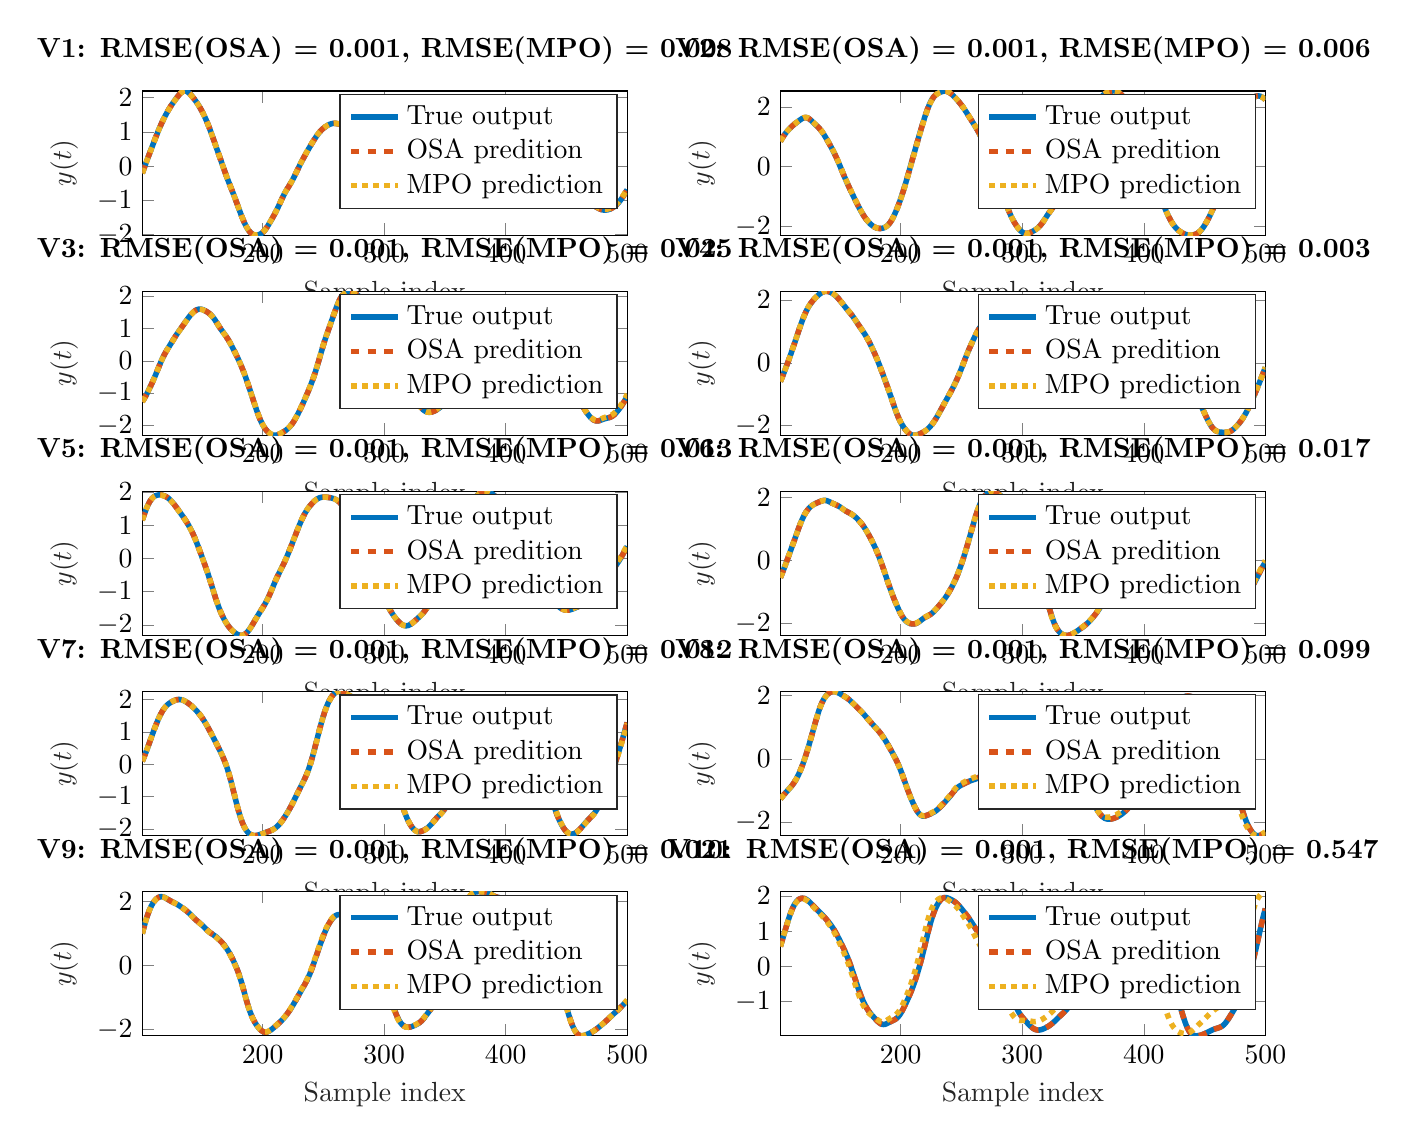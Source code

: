 % This file was created by matlab2tikz.
%
\definecolor{mycolor1}{rgb}{0.0,0.447,0.741}%
\definecolor{mycolor2}{rgb}{0.85,0.325,0.098}%
\definecolor{mycolor3}{rgb}{0.929,0.694,0.125}%
%
\begin{tikzpicture}

\begin{axis}[%
width=6.159cm,
height=1.831cm,
at={(0cm,10.169cm)},
scale only axis,
xmin=101,
xmax=500,
xlabel style={font=\color{white!15!black}},
xlabel={Sample index},
ymin=-2.012,
ymax=2.19,
ylabel style={font=\color{white!15!black}},
ylabel={$y(t)$},
axis background/.style={fill=white},
title style={font=\bfseries},
title={V1: RMSE(OSA) = 0.001, RMSE(MPO) = 0.008},
legend style={legend cell align=left, align=left, draw=white!15!black}
]
\addplot [color=mycolor1, line width=2.0pt]
  table[row sep=crcr]{%
101	-0.209\\
103	-0.012\\
104	0.086\\
106	0.276\\
110	0.648\\
112	0.833\\
113	0.923\\
114	1.01\\
115	1.096\\
116	1.177\\
117	1.255\\
118	1.33\\
119	1.402\\
120	1.472\\
122	1.603\\
124	1.722\\
125	1.776\\
127	1.878\\
129	1.975\\
130	2.021\\
131	2.066\\
132	2.107\\
133	2.142\\
134	2.167\\
135	2.187\\
136	2.19\\
137	2.185\\
138	2.17\\
139	2.143\\
140	2.112\\
141	2.074\\
142	2.033\\
143	1.99\\
144	1.944\\
145	1.895\\
146	1.845\\
147	1.791\\
148	1.733\\
149	1.673\\
150	1.608\\
151	1.539\\
152	1.467\\
153	1.389\\
154	1.31\\
155	1.222\\
156	1.132\\
158	0.941\\
161	0.64\\
169	-0.168\\
170	-0.266\\
171	-0.361\\
172	-0.454\\
174	-0.634\\
176	-0.814\\
178	-1.002\\
182	-1.388\\
183	-1.478\\
184	-1.566\\
185	-1.646\\
186	-1.722\\
187	-1.786\\
188	-1.847\\
189	-1.894\\
190	-1.936\\
191	-1.967\\
192	-1.988\\
193	-2.004\\
194	-2.01\\
195	-2.011\\
196	-2.007\\
197	-1.998\\
198	-1.982\\
199	-1.963\\
200	-1.936\\
201	-1.901\\
202	-1.861\\
203	-1.811\\
204	-1.759\\
205	-1.702\\
207	-1.582\\
209	-1.456\\
210	-1.391\\
211	-1.323\\
212	-1.253\\
213	-1.178\\
216	-0.947\\
217	-0.874\\
218	-0.804\\
219	-0.74\\
220	-0.68\\
223	-0.506\\
224	-0.446\\
225	-0.379\\
226	-0.31\\
227	-0.238\\
230	-0.017\\
232	0.124\\
234	0.256\\
236	0.384\\
238	0.509\\
240	0.63\\
242	0.746\\
243	0.801\\
244	0.854\\
245	0.905\\
247	0.996\\
249	1.071\\
250	1.101\\
251	1.13\\
252	1.155\\
253	1.177\\
254	1.197\\
255	1.214\\
256	1.228\\
257	1.239\\
258	1.244\\
259	1.246\\
260	1.245\\
262	1.233\\
267	1.193\\
268	1.182\\
269	1.166\\
270	1.147\\
271	1.121\\
272	1.09\\
273	1.054\\
274	1.016\\
277	0.896\\
278	0.858\\
281	0.753\\
282	0.715\\
283	0.676\\
284	0.628\\
285	0.576\\
286	0.517\\
287	0.452\\
288	0.384\\
289	0.313\\
290	0.244\\
291	0.178\\
292	0.118\\
293	0.062\\
294	0.017\\
295	-0.027\\
298	-0.142\\
299	-0.184\\
300	-0.23\\
301	-0.279\\
304	-0.432\\
305	-0.48\\
306	-0.524\\
307	-0.566\\
308	-0.603\\
309	-0.636\\
310	-0.667\\
311	-0.692\\
312	-0.716\\
313	-0.735\\
314	-0.75\\
315	-0.761\\
316	-0.768\\
317	-0.772\\
318	-0.773\\
319	-0.772\\
320	-0.769\\
321	-0.763\\
322	-0.754\\
323	-0.741\\
324	-0.724\\
325	-0.701\\
326	-0.672\\
327	-0.637\\
328	-0.599\\
329	-0.555\\
330	-0.508\\
331	-0.457\\
332	-0.403\\
333	-0.347\\
334	-0.288\\
336	-0.163\\
338	-0.037\\
339	0.025\\
340	0.081\\
341	0.136\\
342	0.186\\
343	0.234\\
345	0.325\\
347	0.415\\
350	0.555\\
352	0.647\\
354	0.736\\
356	0.82\\
358	0.898\\
360	0.971\\
362	1.036\\
364	1.097\\
366	1.153\\
368	1.207\\
370	1.254\\
372	1.296\\
376	1.376\\
378	1.416\\
379	1.433\\
380	1.448\\
381	1.457\\
382	1.461\\
383	1.462\\
384	1.458\\
386	1.442\\
389	1.415\\
391	1.4\\
393	1.389\\
395	1.381\\
399	1.369\\
400	1.364\\
401	1.358\\
402	1.349\\
404	1.327\\
406	1.301\\
408	1.271\\
409	1.253\\
410	1.232\\
411	1.207\\
412	1.177\\
413	1.143\\
414	1.105\\
416	1.021\\
419	0.892\\
422	0.768\\
426	0.605\\
428	0.527\\
432	0.376\\
433	0.337\\
435	0.255\\
438	0.124\\
442	-0.054\\
443	-0.097\\
444	-0.137\\
445	-0.175\\
446	-0.21\\
447	-0.242\\
449	-0.3\\
450	-0.329\\
451	-0.359\\
452	-0.392\\
453	-0.428\\
454	-0.469\\
455	-0.512\\
458	-0.647\\
459	-0.689\\
461	-0.768\\
464	-0.874\\
467	-0.978\\
469	-1.044\\
470	-1.075\\
471	-1.104\\
473	-1.158\\
475	-1.204\\
477	-1.242\\
478	-1.257\\
479	-1.27\\
480	-1.278\\
481	-1.282\\
482	-1.283\\
483	-1.279\\
484	-1.273\\
485	-1.262\\
486	-1.249\\
487	-1.233\\
488	-1.212\\
489	-1.19\\
490	-1.163\\
491	-1.132\\
493	-1.059\\
494	-1.015\\
496	-0.919\\
498	-0.806\\
499	-0.747\\
500	-0.685\\
};
\addlegendentry{True output}

\addplot [color=mycolor2, dashed, line width=2.0pt]
  table[row sep=crcr]{%
101	-0.208\\
104	0.086\\
106	0.276\\
111	0.741\\
113	0.923\\
114	1.011\\
115	1.096\\
116	1.177\\
117	1.255\\
118	1.33\\
119	1.402\\
120	1.472\\
121	1.539\\
122	1.603\\
123	1.663\\
124	1.722\\
126	1.828\\
128	1.927\\
129	1.975\\
130	2.021\\
131	2.066\\
132	2.107\\
133	2.141\\
134	2.169\\
135	2.185\\
136	2.19\\
137	2.187\\
138	2.168\\
139	2.143\\
140	2.113\\
142	2.033\\
143	1.99\\
145	1.895\\
146	1.845\\
147	1.791\\
148	1.734\\
149	1.673\\
150	1.608\\
151	1.54\\
152	1.467\\
153	1.39\\
154	1.309\\
155	1.222\\
156	1.133\\
157	1.038\\
158	0.94\\
161	0.641\\
169	-0.168\\
170	-0.266\\
171	-0.362\\
172	-0.454\\
176	-0.815\\
177	-0.907\\
178	-1.002\\
181	-1.293\\
182	-1.388\\
183	-1.479\\
184	-1.566\\
185	-1.646\\
186	-1.721\\
187	-1.787\\
188	-1.847\\
189	-1.895\\
190	-1.936\\
191	-1.966\\
192	-1.99\\
193	-2.004\\
194	-2.009\\
195	-2.012\\
196	-2.007\\
197	-1.997\\
198	-1.983\\
199	-1.963\\
200	-1.935\\
201	-1.902\\
202	-1.861\\
203	-1.812\\
204	-1.759\\
206	-1.642\\
207	-1.582\\
209	-1.456\\
210	-1.391\\
211	-1.324\\
212	-1.253\\
214	-1.102\\
215	-1.023\\
216	-0.947\\
217	-0.873\\
218	-0.804\\
219	-0.74\\
220	-0.679\\
222	-0.566\\
223	-0.506\\
224	-0.445\\
225	-0.379\\
226	-0.311\\
230	-0.017\\
231	0.055\\
232	0.124\\
234	0.257\\
237	0.447\\
239	0.57\\
241	0.688\\
242	0.745\\
244	0.854\\
245	0.904\\
246	0.951\\
247	0.995\\
248	1.034\\
249	1.07\\
251	1.13\\
252	1.155\\
254	1.197\\
255	1.214\\
256	1.228\\
257	1.238\\
258	1.244\\
259	1.247\\
260	1.244\\
262	1.233\\
264	1.217\\
266	1.202\\
267	1.193\\
268	1.181\\
269	1.166\\
270	1.147\\
271	1.121\\
272	1.09\\
273	1.055\\
274	1.016\\
276	0.935\\
278	0.858\\
282	0.716\\
283	0.675\\
284	0.629\\
285	0.577\\
286	0.517\\
287	0.452\\
288	0.384\\
289	0.313\\
290	0.244\\
291	0.178\\
292	0.117\\
293	0.064\\
294	0.017\\
295	-0.027\\
297	-0.103\\
298	-0.142\\
299	-0.184\\
300	-0.23\\
301	-0.279\\
304	-0.432\\
305	-0.48\\
306	-0.525\\
307	-0.566\\
308	-0.602\\
309	-0.636\\
310	-0.666\\
311	-0.693\\
312	-0.717\\
313	-0.735\\
314	-0.75\\
315	-0.761\\
316	-0.768\\
317	-0.773\\
318	-0.774\\
320	-0.769\\
321	-0.763\\
322	-0.755\\
323	-0.742\\
324	-0.724\\
325	-0.701\\
326	-0.672\\
327	-0.638\\
328	-0.599\\
329	-0.555\\
330	-0.508\\
331	-0.458\\
332	-0.403\\
333	-0.347\\
334	-0.288\\
336	-0.163\\
337	-0.099\\
338	-0.037\\
339	0.024\\
340	0.082\\
341	0.136\\
343	0.235\\
349	0.508\\
352	0.647\\
354	0.735\\
356	0.82\\
358	0.899\\
360	0.971\\
362	1.036\\
364	1.097\\
366	1.153\\
368	1.206\\
369	1.231\\
370	1.254\\
372	1.296\\
376	1.376\\
378	1.416\\
379	1.433\\
380	1.447\\
381	1.457\\
382	1.462\\
383	1.461\\
385	1.451\\
386	1.443\\
388	1.423\\
390	1.407\\
392	1.394\\
394	1.385\\
396	1.378\\
399	1.369\\
401	1.358\\
402	1.349\\
404	1.327\\
406	1.301\\
407	1.287\\
408	1.271\\
409	1.253\\
410	1.232\\
411	1.207\\
412	1.178\\
413	1.144\\
414	1.105\\
416	1.022\\
418	0.935\\
421	0.809\\
425	0.645\\
427	0.566\\
430	0.452\\
432	0.376\\
434	0.296\\
436	0.212\\
438	0.124\\
442	-0.054\\
443	-0.096\\
444	-0.137\\
445	-0.176\\
446	-0.21\\
448	-0.272\\
451	-0.359\\
452	-0.392\\
453	-0.429\\
454	-0.469\\
455	-0.511\\
457	-0.602\\
459	-0.689\\
460	-0.729\\
461	-0.767\\
463	-0.839\\
469	-1.044\\
470	-1.075\\
471	-1.104\\
473	-1.157\\
474	-1.181\\
475	-1.204\\
476	-1.224\\
477	-1.242\\
478	-1.257\\
479	-1.269\\
480	-1.278\\
481	-1.283\\
482	-1.283\\
483	-1.279\\
484	-1.273\\
485	-1.262\\
486	-1.249\\
487	-1.232\\
488	-1.212\\
489	-1.19\\
490	-1.163\\
491	-1.133\\
492	-1.098\\
493	-1.057\\
495	-0.969\\
496	-0.917\\
497	-0.862\\
498	-0.808\\
500	-0.684\\
};
\addlegendentry{OSA predition}

\addplot [color=mycolor3, dotted, line width=2.0pt]
  table[row sep=crcr]{%
101	-0.209\\
103	-0.012\\
104	0.086\\
106	0.276\\
111	0.74\\
113	0.922\\
114	1.01\\
115	1.095\\
116	1.176\\
117	1.254\\
118	1.328\\
119	1.4\\
120	1.469\\
121	1.536\\
122	1.6\\
123	1.661\\
124	1.719\\
125	1.773\\
126	1.825\\
128	1.924\\
130	2.018\\
131	2.063\\
132	2.103\\
133	2.138\\
134	2.165\\
135	2.181\\
136	2.187\\
137	2.181\\
138	2.164\\
139	2.139\\
140	2.107\\
141	2.069\\
142	2.028\\
143	1.985\\
144	1.939\\
145	1.891\\
146	1.84\\
147	1.786\\
148	1.729\\
149	1.668\\
150	1.603\\
151	1.534\\
152	1.462\\
153	1.385\\
154	1.303\\
155	1.217\\
156	1.127\\
157	1.033\\
158	0.936\\
160	0.736\\
169	-0.171\\
170	-0.269\\
171	-0.364\\
172	-0.456\\
174	-0.636\\
176	-0.816\\
177	-0.909\\
178	-1.003\\
182	-1.388\\
183	-1.479\\
184	-1.565\\
185	-1.646\\
186	-1.719\\
187	-1.786\\
188	-1.844\\
189	-1.894\\
190	-1.934\\
191	-1.965\\
192	-1.987\\
193	-2.001\\
194	-2.008\\
195	-2.009\\
196	-2.004\\
197	-1.995\\
198	-1.98\\
199	-1.96\\
200	-1.933\\
201	-1.899\\
202	-1.858\\
203	-1.81\\
204	-1.757\\
205	-1.7\\
206	-1.64\\
208	-1.518\\
210	-1.39\\
211	-1.322\\
212	-1.251\\
213	-1.177\\
217	-0.871\\
218	-0.802\\
219	-0.737\\
220	-0.677\\
223	-0.504\\
224	-0.442\\
225	-0.376\\
226	-0.306\\
228	-0.16\\
230	-0.012\\
231	0.059\\
232	0.129\\
234	0.262\\
236	0.39\\
238	0.515\\
240	0.635\\
242	0.751\\
243	0.806\\
244	0.859\\
245	0.909\\
246	0.956\\
247	0.999\\
248	1.039\\
249	1.074\\
250	1.105\\
251	1.133\\
252	1.158\\
253	1.18\\
254	1.2\\
255	1.217\\
256	1.231\\
257	1.241\\
258	1.247\\
259	1.249\\
260	1.247\\
261	1.242\\
263	1.227\\
267	1.194\\
268	1.182\\
269	1.167\\
270	1.147\\
271	1.121\\
272	1.09\\
273	1.054\\
274	1.015\\
277	0.895\\
278	0.857\\
282	0.713\\
283	0.672\\
284	0.625\\
285	0.573\\
286	0.513\\
287	0.449\\
288	0.38\\
290	0.24\\
291	0.173\\
292	0.113\\
293	0.058\\
294	0.011\\
295	-0.032\\
298	-0.148\\
299	-0.191\\
300	-0.236\\
301	-0.286\\
304	-0.44\\
305	-0.488\\
306	-0.533\\
307	-0.573\\
308	-0.611\\
309	-0.644\\
310	-0.674\\
311	-0.701\\
312	-0.724\\
313	-0.743\\
314	-0.758\\
315	-0.769\\
316	-0.776\\
317	-0.78\\
318	-0.781\\
319	-0.78\\
320	-0.777\\
321	-0.771\\
322	-0.763\\
323	-0.75\\
324	-0.732\\
325	-0.71\\
326	-0.681\\
327	-0.647\\
328	-0.608\\
329	-0.564\\
330	-0.517\\
331	-0.467\\
332	-0.413\\
333	-0.357\\
334	-0.298\\
336	-0.173\\
338	-0.046\\
339	0.015\\
340	0.072\\
341	0.127\\
342	0.178\\
343	0.226\\
349	0.501\\
352	0.641\\
354	0.731\\
356	0.815\\
358	0.895\\
359	0.933\\
360	0.969\\
361	1.003\\
363	1.067\\
365	1.126\\
367	1.182\\
368	1.208\\
370	1.256\\
372	1.298\\
376	1.379\\
378	1.419\\
379	1.437\\
380	1.45\\
381	1.46\\
382	1.465\\
383	1.464\\
384	1.46\\
385	1.453\\
391	1.402\\
393	1.39\\
395	1.381\\
399	1.367\\
400	1.362\\
401	1.354\\
402	1.345\\
404	1.322\\
406	1.295\\
408	1.264\\
409	1.245\\
410	1.223\\
411	1.198\\
412	1.168\\
413	1.133\\
414	1.094\\
415	1.053\\
421	0.795\\
425	0.631\\
427	0.55\\
429	0.473\\
432	0.359\\
434	0.279\\
436	0.195\\
439	0.063\\
442	-0.069\\
443	-0.111\\
444	-0.152\\
445	-0.189\\
446	-0.224\\
447	-0.255\\
449	-0.312\\
450	-0.34\\
451	-0.37\\
452	-0.402\\
453	-0.438\\
454	-0.477\\
455	-0.519\\
458	-0.651\\
459	-0.693\\
460	-0.732\\
461	-0.769\\
463	-0.839\\
468	-1.006\\
469	-1.037\\
470	-1.067\\
471	-1.095\\
472	-1.121\\
474	-1.169\\
475	-1.19\\
476	-1.209\\
477	-1.227\\
478	-1.241\\
479	-1.252\\
480	-1.26\\
481	-1.263\\
482	-1.263\\
483	-1.259\\
484	-1.251\\
485	-1.241\\
486	-1.227\\
487	-1.21\\
488	-1.189\\
489	-1.166\\
490	-1.139\\
491	-1.108\\
492	-1.074\\
493	-1.035\\
494	-0.992\\
495	-0.946\\
496	-0.895\\
497	-0.841\\
498	-0.783\\
500	-0.663\\
};
\addlegendentry{MPO prediction}

\end{axis}

\begin{axis}[%
width=6.159cm,
height=1.831cm,
at={(8.104cm,10.169cm)},
scale only axis,
xmin=101,
xmax=500,
xlabel style={font=\color{white!15!black}},
xlabel={Sample index},
ymin=-2.283,
ymax=2.532,
ylabel style={font=\color{white!15!black}},
ylabel={$y(t)$},
axis background/.style={fill=white},
title style={font=\bfseries},
title={V2: RMSE(OSA) = 0.001, RMSE(MPO) = 0.006},
legend style={legend cell align=left, align=left, draw=white!15!black}
]
\addplot [color=mycolor1, line width=2.0pt]
  table[row sep=crcr]{%
101	0.848\\
102	0.921\\
104	1.047\\
106	1.156\\
108	1.25\\
110	1.333\\
111	1.37\\
113	1.438\\
116	1.53\\
118	1.588\\
119	1.613\\
120	1.631\\
121	1.642\\
122	1.645\\
123	1.636\\
124	1.617\\
125	1.59\\
126	1.558\\
128	1.481\\
132	1.325\\
133	1.283\\
134	1.236\\
135	1.185\\
136	1.126\\
137	1.063\\
138	0.997\\
140	0.856\\
142	0.712\\
143	0.639\\
144	0.563\\
145	0.483\\
146	0.401\\
147	0.313\\
148	0.222\\
149	0.127\\
154	-0.36\\
156	-0.544\\
157	-0.634\\
159	-0.808\\
161	-0.977\\
163	-1.144\\
165	-1.305\\
167	-1.457\\
168	-1.529\\
170	-1.662\\
172	-1.774\\
173	-1.823\\
175	-1.911\\
177	-1.976\\
178	-2.002\\
180	-2.042\\
181	-2.053\\
182	-2.059\\
183	-2.062\\
184	-2.059\\
185	-2.051\\
186	-2.041\\
187	-2.022\\
188	-1.998\\
189	-1.968\\
190	-1.926\\
191	-1.876\\
192	-1.819\\
193	-1.747\\
194	-1.672\\
195	-1.585\\
196	-1.494\\
197	-1.396\\
198	-1.292\\
199	-1.184\\
200	-1.069\\
201	-0.95\\
202	-0.824\\
203	-0.694\\
205	-0.42\\
207	-0.134\\
211	0.445\\
213	0.731\\
215	1.014\\
217	1.291\\
218	1.426\\
220	1.686\\
222	1.918\\
223	2.019\\
224	2.114\\
225	2.197\\
226	2.265\\
227	2.327\\
229	2.413\\
231	2.464\\
232	2.481\\
233	2.497\\
234	2.51\\
235	2.52\\
236	2.524\\
237	2.526\\
238	2.516\\
239	2.504\\
240	2.481\\
241	2.454\\
242	2.42\\
243	2.383\\
245	2.3\\
247	2.21\\
248	2.162\\
250	2.061\\
251	2.004\\
252	1.946\\
253	1.885\\
255	1.758\\
261	1.37\\
262	1.303\\
263	1.234\\
265	1.083\\
266	1.001\\
268	0.825\\
270	0.63\\
271	0.531\\
275	0.122\\
277	-0.084\\
278	-0.19\\
279	-0.3\\
280	-0.414\\
281	-0.533\\
282	-0.655\\
286	-1.153\\
287	-1.267\\
288	-1.378\\
289	-1.48\\
290	-1.575\\
291	-1.666\\
292	-1.746\\
293	-1.822\\
295	-1.957\\
297	-2.068\\
298	-2.11\\
299	-2.15\\
300	-2.181\\
301	-2.204\\
302	-2.221\\
303	-2.226\\
304	-2.227\\
305	-2.218\\
306	-2.207\\
308	-2.17\\
310	-2.124\\
312	-2.069\\
313	-2.034\\
314	-1.997\\
315	-1.952\\
316	-1.902\\
317	-1.846\\
318	-1.787\\
321	-1.599\\
323	-1.483\\
326	-1.316\\
327	-1.255\\
328	-1.188\\
329	-1.118\\
330	-1.039\\
331	-0.954\\
332	-0.865\\
333	-0.769\\
334	-0.672\\
335	-0.57\\
336	-0.465\\
337	-0.358\\
339	-0.134\\
341	0.105\\
343	0.357\\
346	0.747\\
347	0.877\\
348	1.004\\
350	1.249\\
352	1.464\\
353	1.559\\
354	1.647\\
355	1.732\\
356	1.804\\
357	1.873\\
358	1.937\\
360	2.057\\
362	2.171\\
364	2.279\\
365	2.328\\
366	2.372\\
367	2.411\\
368	2.443\\
369	2.471\\
370	2.491\\
371	2.506\\
372	2.517\\
373	2.525\\
374	2.53\\
375	2.532\\
376	2.53\\
377	2.526\\
378	2.514\\
379	2.496\\
380	2.471\\
381	2.433\\
382	2.386\\
383	2.33\\
384	2.267\\
385	2.198\\
386	2.124\\
387	2.048\\
389	1.891\\
390	1.809\\
391	1.725\\
392	1.635\\
393	1.539\\
394	1.436\\
395	1.323\\
396	1.206\\
397	1.08\\
398	0.952\\
400	0.693\\
401	0.566\\
402	0.442\\
403	0.321\\
407	-0.16\\
409	-0.408\\
411	-0.658\\
412	-0.782\\
413	-0.902\\
414	-1.02\\
415	-1.132\\
416	-1.241\\
417	-1.344\\
418	-1.444\\
419	-1.535\\
420	-1.624\\
421	-1.708\\
423	-1.855\\
424	-1.915\\
425	-1.971\\
426	-2.023\\
428	-2.106\\
429	-2.138\\
430	-2.167\\
431	-2.194\\
433	-2.236\\
435	-2.263\\
436	-2.272\\
438	-2.283\\
440	-2.28\\
441	-2.272\\
442	-2.261\\
443	-2.246\\
445	-2.199\\
447	-2.122\\
448	-2.073\\
449	-2.017\\
450	-1.957\\
452	-1.819\\
454	-1.663\\
456	-1.495\\
457	-1.405\\
458	-1.314\\
459	-1.218\\
460	-1.118\\
461	-1.013\\
463	-0.791\\
465	-0.552\\
467	-0.304\\
469	-0.049\\
471	0.212\\
472	0.345\\
474	0.616\\
476	0.89\\
477	1.026\\
479	1.289\\
480	1.412\\
481	1.534\\
483	1.761\\
485	1.96\\
486	2.044\\
487	2.125\\
488	2.191\\
489	2.249\\
490	2.294\\
491	2.326\\
492	2.35\\
493	2.362\\
494	2.368\\
495	2.362\\
496	2.353\\
498	2.311\\
499	2.276\\
500	2.238\\
};
\addlegendentry{True output}

\addplot [color=mycolor2, dashed, line width=2.0pt]
  table[row sep=crcr]{%
101	0.848\\
102	0.92\\
103	0.985\\
104	1.046\\
105	1.102\\
106	1.155\\
107	1.204\\
108	1.25\\
109	1.293\\
110	1.332\\
111	1.37\\
113	1.438\\
116	1.531\\
118	1.588\\
119	1.612\\
120	1.632\\
121	1.642\\
122	1.643\\
123	1.635\\
124	1.619\\
125	1.59\\
127	1.52\\
128	1.482\\
130	1.403\\
132	1.326\\
133	1.283\\
134	1.236\\
135	1.184\\
136	1.126\\
137	1.064\\
138	0.996\\
140	0.857\\
143	0.639\\
144	0.563\\
145	0.484\\
146	0.401\\
147	0.313\\
148	0.223\\
150	0.029\\
153	-0.264\\
155	-0.453\\
156	-0.545\\
158	-0.721\\
159	-0.808\\
161	-0.978\\
163	-1.143\\
165	-1.305\\
166	-1.383\\
167	-1.458\\
168	-1.528\\
169	-1.596\\
170	-1.66\\
171	-1.719\\
172	-1.775\\
174	-1.867\\
175	-1.909\\
177	-1.978\\
178	-2.002\\
179	-2.023\\
180	-2.04\\
182	-2.061\\
183	-2.063\\
185	-2.053\\
186	-2.04\\
187	-2.022\\
188	-1.999\\
189	-1.967\\
190	-1.926\\
191	-1.878\\
192	-1.817\\
193	-1.748\\
194	-1.673\\
195	-1.584\\
196	-1.493\\
197	-1.396\\
198	-1.293\\
199	-1.184\\
200	-1.069\\
201	-0.95\\
202	-0.824\\
203	-0.694\\
204	-0.558\\
205	-0.419\\
207	-0.134\\
212	0.588\\
214	0.873\\
216	1.153\\
217	1.29\\
218	1.425\\
219	1.557\\
220	1.684\\
221	1.804\\
222	1.919\\
223	2.02\\
224	2.114\\
225	2.196\\
226	2.266\\
227	2.326\\
228	2.37\\
229	2.41\\
230	2.439\\
231	2.465\\
232	2.483\\
234	2.51\\
236	2.524\\
237	2.525\\
238	2.517\\
239	2.504\\
240	2.481\\
241	2.454\\
242	2.42\\
243	2.382\\
244	2.342\\
246	2.256\\
248	2.162\\
249	2.112\\
250	2.06\\
251	2.004\\
252	1.946\\
254	1.822\\
256	1.693\\
262	1.303\\
263	1.234\\
264	1.162\\
265	1.084\\
267	0.914\\
268	0.823\\
269	0.726\\
270	0.632\\
276	0.019\\
277	-0.084\\
278	-0.19\\
279	-0.3\\
280	-0.414\\
281	-0.533\\
282	-0.655\\
285	-1.03\\
286	-1.152\\
287	-1.268\\
288	-1.379\\
289	-1.48\\
290	-1.575\\
291	-1.665\\
292	-1.747\\
293	-1.824\\
294	-1.891\\
295	-1.953\\
296	-2.013\\
297	-2.068\\
298	-2.112\\
299	-2.15\\
300	-2.181\\
301	-2.204\\
302	-2.219\\
303	-2.226\\
304	-2.228\\
305	-2.219\\
306	-2.206\\
307	-2.189\\
308	-2.17\\
309	-2.148\\
311	-2.097\\
312	-2.068\\
313	-2.035\\
314	-1.997\\
315	-1.952\\
316	-1.901\\
317	-1.846\\
318	-1.786\\
322	-1.54\\
323	-1.483\\
325	-1.372\\
326	-1.315\\
327	-1.254\\
328	-1.189\\
329	-1.117\\
330	-1.038\\
331	-0.955\\
332	-0.864\\
334	-0.672\\
335	-0.57\\
336	-0.466\\
337	-0.358\\
338	-0.247\\
339	-0.134\\
340	-0.015\\
341	0.105\\
342	0.23\\
343	0.357\\
345	0.616\\
347	0.877\\
348	1.004\\
349	1.129\\
350	1.247\\
351	1.358\\
352	1.466\\
353	1.558\\
354	1.647\\
355	1.729\\
357	1.876\\
358	1.938\\
361	2.115\\
363	2.226\\
364	2.279\\
365	2.328\\
366	2.372\\
367	2.411\\
368	2.443\\
369	2.47\\
370	2.49\\
371	2.507\\
372	2.518\\
374	2.53\\
375	2.532\\
376	2.531\\
377	2.525\\
378	2.514\\
379	2.497\\
380	2.47\\
381	2.433\\
382	2.389\\
383	2.331\\
384	2.266\\
385	2.197\\
386	2.124\\
387	2.048\\
388	1.97\\
390	1.809\\
391	1.724\\
392	1.635\\
393	1.54\\
394	1.435\\
395	1.323\\
396	1.205\\
397	1.08\\
398	0.953\\
400	0.693\\
402	0.442\\
404	0.201\\
407	-0.16\\
409	-0.408\\
411	-0.659\\
412	-0.782\\
413	-0.903\\
414	-1.02\\
415	-1.132\\
416	-1.241\\
417	-1.344\\
418	-1.444\\
419	-1.537\\
420	-1.625\\
421	-1.705\\
422	-1.782\\
423	-1.854\\
424	-1.914\\
425	-1.972\\
426	-2.021\\
428	-2.106\\
430	-2.168\\
431	-2.194\\
433	-2.235\\
435	-2.263\\
436	-2.272\\
438	-2.282\\
440	-2.28\\
441	-2.273\\
442	-2.262\\
443	-2.246\\
444	-2.224\\
445	-2.197\\
446	-2.162\\
447	-2.123\\
448	-2.072\\
449	-2.017\\
450	-1.958\\
451	-1.889\\
452	-1.818\\
453	-1.742\\
454	-1.663\\
455	-1.58\\
456	-1.495\\
457	-1.406\\
458	-1.314\\
459	-1.218\\
460	-1.118\\
461	-1.013\\
462	-0.903\\
463	-0.79\\
465	-0.552\\
467	-0.304\\
468	-0.178\\
470	0.08\\
472	0.345\\
474	0.616\\
476	0.89\\
477	1.025\\
478	1.159\\
479	1.288\\
480	1.413\\
481	1.534\\
482	1.649\\
483	1.758\\
484	1.862\\
485	1.96\\
486	2.046\\
487	2.125\\
488	2.192\\
489	2.248\\
490	2.293\\
491	2.327\\
492	2.351\\
493	2.362\\
494	2.367\\
495	2.362\\
496	2.352\\
497	2.334\\
498	2.309\\
499	2.277\\
500	2.238\\
};
\addlegendentry{OSA predition}

\addplot [color=mycolor3, dotted, line width=2.0pt]
  table[row sep=crcr]{%
101	0.848\\
102	0.921\\
104	1.047\\
105	1.102\\
106	1.155\\
107	1.205\\
109	1.294\\
111	1.372\\
113	1.439\\
115	1.502\\
117	1.562\\
118	1.59\\
119	1.615\\
120	1.634\\
121	1.645\\
122	1.647\\
123	1.639\\
124	1.621\\
125	1.595\\
126	1.562\\
128	1.486\\
132	1.332\\
133	1.289\\
134	1.242\\
135	1.191\\
136	1.133\\
137	1.07\\
138	1.004\\
140	0.864\\
142	0.72\\
143	0.647\\
144	0.572\\
145	0.493\\
146	0.41\\
147	0.322\\
148	0.231\\
149	0.136\\
151	-0.059\\
153	-0.253\\
154	-0.349\\
156	-0.534\\
158	-0.711\\
160	-0.883\\
162	-1.051\\
164	-1.214\\
166	-1.372\\
167	-1.448\\
168	-1.52\\
169	-1.588\\
170	-1.652\\
171	-1.711\\
172	-1.766\\
173	-1.816\\
174	-1.861\\
175	-1.902\\
176	-1.938\\
177	-1.97\\
178	-1.998\\
179	-2.02\\
180	-2.037\\
181	-2.049\\
182	-2.056\\
183	-2.059\\
184	-2.057\\
185	-2.051\\
186	-2.039\\
187	-2.023\\
188	-1.999\\
189	-1.968\\
190	-1.929\\
191	-1.88\\
192	-1.821\\
193	-1.753\\
194	-1.676\\
195	-1.592\\
196	-1.501\\
197	-1.404\\
198	-1.302\\
199	-1.194\\
200	-1.081\\
201	-0.962\\
202	-0.837\\
203	-0.708\\
204	-0.573\\
205	-0.435\\
207	-0.151\\
213	0.709\\
215	0.992\\
216	1.131\\
217	1.269\\
218	1.404\\
219	1.535\\
220	1.662\\
221	1.783\\
222	1.897\\
223	2.003\\
224	2.098\\
225	2.181\\
226	2.253\\
227	2.313\\
228	2.361\\
229	2.4\\
230	2.43\\
231	2.455\\
232	2.476\\
233	2.492\\
234	2.507\\
235	2.517\\
236	2.523\\
237	2.524\\
238	2.517\\
239	2.504\\
240	2.483\\
241	2.456\\
242	2.422\\
243	2.386\\
245	2.303\\
247	2.214\\
248	2.167\\
249	2.117\\
250	2.065\\
251	2.01\\
252	1.951\\
253	1.89\\
255	1.763\\
261	1.374\\
262	1.307\\
263	1.237\\
264	1.164\\
265	1.088\\
266	1.006\\
267	0.92\\
268	0.829\\
269	0.734\\
270	0.636\\
272	0.433\\
277	-0.081\\
278	-0.187\\
279	-0.297\\
280	-0.411\\
281	-0.529\\
282	-0.652\\
285	-1.028\\
286	-1.149\\
287	-1.265\\
288	-1.375\\
289	-1.478\\
290	-1.574\\
291	-1.663\\
292	-1.745\\
293	-1.821\\
294	-1.891\\
295	-1.955\\
296	-2.013\\
297	-2.066\\
298	-2.112\\
299	-2.15\\
300	-2.182\\
301	-2.205\\
302	-2.221\\
303	-2.228\\
304	-2.228\\
305	-2.221\\
306	-2.208\\
307	-2.192\\
308	-2.172\\
309	-2.15\\
310	-2.126\\
311	-2.1\\
312	-2.071\\
313	-2.038\\
314	-1.999\\
315	-1.955\\
316	-1.905\\
317	-1.849\\
318	-1.789\\
321	-1.602\\
323	-1.485\\
325	-1.374\\
326	-1.318\\
327	-1.257\\
328	-1.191\\
329	-1.119\\
330	-1.04\\
331	-0.956\\
332	-0.866\\
333	-0.771\\
334	-0.673\\
335	-0.571\\
336	-0.467\\
337	-0.359\\
338	-0.249\\
339	-0.135\\
340	-0.017\\
341	0.103\\
342	0.228\\
343	0.355\\
345	0.614\\
347	0.874\\
348	1.001\\
349	1.125\\
350	1.244\\
351	1.356\\
352	1.461\\
353	1.558\\
354	1.646\\
355	1.727\\
356	1.801\\
357	1.869\\
358	1.933\\
359	1.994\\
361	2.112\\
363	2.224\\
364	2.276\\
365	2.326\\
366	2.37\\
367	2.409\\
368	2.441\\
369	2.468\\
370	2.488\\
371	2.504\\
372	2.515\\
373	2.522\\
374	2.527\\
375	2.529\\
376	2.528\\
377	2.522\\
378	2.512\\
379	2.493\\
380	2.467\\
381	2.43\\
382	2.384\\
383	2.329\\
384	2.266\\
385	2.196\\
386	2.122\\
388	1.968\\
390	1.808\\
391	1.724\\
392	1.635\\
393	1.539\\
394	1.435\\
395	1.324\\
396	1.205\\
397	1.08\\
399	0.822\\
400	0.693\\
401	0.566\\
402	0.442\\
404	0.201\\
406	-0.038\\
407	-0.159\\
409	-0.408\\
411	-0.659\\
412	-0.783\\
413	-0.904\\
414	-1.021\\
415	-1.134\\
416	-1.242\\
417	-1.346\\
418	-1.445\\
419	-1.54\\
420	-1.628\\
421	-1.711\\
422	-1.787\\
423	-1.857\\
424	-1.92\\
425	-1.976\\
426	-2.026\\
427	-2.069\\
428	-2.107\\
429	-2.141\\
430	-2.17\\
431	-2.195\\
432	-2.217\\
433	-2.235\\
434	-2.25\\
435	-2.262\\
436	-2.271\\
437	-2.277\\
438	-2.28\\
439	-2.28\\
440	-2.276\\
441	-2.269\\
442	-2.258\\
443	-2.242\\
444	-2.22\\
445	-2.192\\
446	-2.158\\
447	-2.116\\
448	-2.068\\
449	-2.013\\
450	-1.951\\
451	-1.884\\
452	-1.812\\
453	-1.736\\
454	-1.657\\
455	-1.574\\
456	-1.489\\
457	-1.401\\
458	-1.31\\
459	-1.214\\
460	-1.114\\
461	-1.009\\
462	-0.9\\
463	-0.786\\
464	-0.668\\
465	-0.547\\
467	-0.299\\
469	-0.045\\
470	0.085\\
472	0.349\\
474	0.621\\
476	0.895\\
477	1.03\\
478	1.162\\
479	1.291\\
480	1.416\\
481	1.536\\
482	1.65\\
483	1.759\\
484	1.862\\
485	1.958\\
486	2.046\\
487	2.124\\
488	2.191\\
489	2.248\\
490	2.293\\
491	2.326\\
492	2.348\\
493	2.361\\
494	2.365\\
495	2.36\\
496	2.349\\
497	2.332\\
498	2.307\\
499	2.275\\
500	2.236\\
};
\addlegendentry{MPO prediction}

\end{axis}

\begin{axis}[%
width=6.159cm,
height=1.831cm,
at={(0cm,7.627cm)},
scale only axis,
xmin=101,
xmax=500,
xlabel style={font=\color{white!15!black}},
xlabel={Sample index},
ymin=-2.3,
ymax=2.152,
ylabel style={font=\color{white!15!black}},
ylabel={$y(t)$},
axis background/.style={fill=white},
title style={font=\bfseries},
title={V3: RMSE(OSA) = 0.001, RMSE(MPO) = 0.025},
legend style={legend cell align=left, align=left, draw=white!15!black}
]
\addplot [color=mycolor1, line width=2.0pt]
  table[row sep=crcr]{%
101	-1.263\\
102	-1.204\\
103	-1.142\\
104	-1.073\\
105	-1.002\\
106	-0.928\\
108	-0.771\\
109	-0.69\\
111	-0.52\\
112	-0.431\\
116	-0.063\\
117	0.022\\
118	0.103\\
119	0.178\\
120	0.247\\
121	0.312\\
123	0.435\\
128	0.738\\
129	0.797\\
131	0.906\\
135	1.117\\
138	1.279\\
139	1.331\\
141	1.425\\
142	1.465\\
143	1.502\\
144	1.533\\
145	1.558\\
146	1.578\\
147	1.59\\
148	1.598\\
149	1.596\\
150	1.589\\
151	1.577\\
152	1.56\\
153	1.54\\
154	1.518\\
155	1.494\\
156	1.466\\
157	1.434\\
158	1.398\\
159	1.356\\
160	1.305\\
161	1.252\\
163	1.134\\
164	1.074\\
165	1.016\\
166	0.96\\
168	0.857\\
170	0.752\\
171	0.695\\
172	0.636\\
173	0.57\\
174	0.501\\
175	0.43\\
177	0.281\\
179	0.128\\
180	0.049\\
181	-0.032\\
182	-0.119\\
183	-0.209\\
184	-0.302\\
185	-0.402\\
186	-0.505\\
187	-0.611\\
188	-0.721\\
189	-0.832\\
190	-0.946\\
194	-1.405\\
195	-1.515\\
196	-1.622\\
197	-1.719\\
198	-1.813\\
199	-1.894\\
200	-1.97\\
201	-2.033\\
202	-2.092\\
203	-2.139\\
204	-2.183\\
205	-2.217\\
206	-2.247\\
207	-2.268\\
208	-2.286\\
209	-2.294\\
210	-2.3\\
211	-2.296\\
212	-2.29\\
214	-2.263\\
216	-2.223\\
217	-2.2\\
219	-2.15\\
221	-2.088\\
222	-2.051\\
223	-2.009\\
224	-1.963\\
225	-1.909\\
226	-1.85\\
227	-1.787\\
229	-1.647\\
231	-1.494\\
233	-1.333\\
234	-1.25\\
236	-1.078\\
238	-0.899\\
240	-0.71\\
242	-0.505\\
243	-0.393\\
244	-0.276\\
245	-0.154\\
246	-0.026\\
249	0.363\\
250	0.486\\
251	0.605\\
252	0.72\\
254	0.936\\
256	1.149\\
259	1.471\\
260	1.575\\
261	1.677\\
262	1.769\\
263	1.856\\
264	1.925\\
265	1.989\\
266	2.039\\
267	2.079\\
268	2.113\\
269	2.132\\
270	2.147\\
271	2.152\\
272	2.151\\
273	2.143\\
274	2.128\\
275	2.11\\
277	2.061\\
279	2.003\\
281	1.939\\
283	1.87\\
285	1.794\\
286	1.754\\
288	1.671\\
290	1.582\\
292	1.49\\
295	1.343\\
297	1.241\\
299	1.137\\
301	1.03\\
303	0.912\\
304	0.846\\
305	0.777\\
306	0.704\\
308	0.539\\
310	0.352\\
312	0.15\\
314	-0.061\\
316	-0.274\\
317	-0.378\\
319	-0.581\\
321	-0.768\\
322	-0.858\\
324	-1.022\\
325	-1.099\\
327	-1.243\\
329	-1.366\\
330	-1.419\\
332	-1.509\\
334	-1.562\\
335	-1.577\\
336	-1.586\\
337	-1.592\\
339	-1.583\\
341	-1.557\\
343	-1.518\\
345	-1.468\\
347	-1.411\\
349	-1.343\\
350	-1.305\\
351	-1.262\\
352	-1.217\\
354	-1.109\\
356	-0.976\\
358	-0.827\\
360	-0.669\\
363	-0.428\\
364	-0.346\\
366	-0.175\\
368	0.008\\
369	0.105\\
370	0.204\\
373	0.503\\
375	0.695\\
376	0.783\\
377	0.87\\
378	0.948\\
379	1.025\\
381	1.161\\
383	1.282\\
387	1.508\\
389	1.615\\
391	1.708\\
393	1.782\\
395	1.834\\
397	1.868\\
398	1.879\\
399	1.888\\
400	1.893\\
401	1.897\\
403	1.897\\
405	1.895\\
407	1.897\\
410	1.905\\
411	1.902\\
412	1.895\\
413	1.878\\
414	1.857\\
415	1.83\\
416	1.797\\
420	1.659\\
421	1.627\\
424	1.538\\
426	1.474\\
428	1.404\\
431	1.296\\
433	1.22\\
434	1.179\\
435	1.135\\
436	1.089\\
437	1.038\\
438	0.984\\
439	0.928\\
440	0.867\\
441	0.804\\
442	0.734\\
443	0.661\\
444	0.582\\
445	0.493\\
446	0.4\\
447	0.295\\
448	0.187\\
449	0.07\\
450	-0.05\\
453	-0.418\\
454	-0.538\\
455	-0.652\\
456	-0.761\\
457	-0.865\\
458	-0.962\\
459	-1.055\\
461	-1.222\\
462	-1.299\\
464	-1.441\\
466	-1.563\\
467	-1.617\\
469	-1.716\\
470	-1.755\\
471	-1.79\\
472	-1.817\\
473	-1.837\\
474	-1.851\\
475	-1.855\\
476	-1.856\\
477	-1.847\\
478	-1.835\\
481	-1.794\\
483	-1.773\\
485	-1.755\\
486	-1.743\\
487	-1.725\\
488	-1.702\\
489	-1.673\\
490	-1.638\\
491	-1.598\\
492	-1.554\\
493	-1.508\\
494	-1.459\\
495	-1.408\\
496	-1.352\\
497	-1.292\\
498	-1.228\\
499	-1.156\\
500	-1.081\\
};
\addlegendentry{True output}

\addplot [color=mycolor2, dashed, line width=2.0pt]
  table[row sep=crcr]{%
101	-1.263\\
102	-1.204\\
103	-1.141\\
104	-1.073\\
105	-1.003\\
107	-0.85\\
108	-0.772\\
109	-0.69\\
110	-0.606\\
111	-0.52\\
113	-0.339\\
115	-0.153\\
116	-0.063\\
117	0.023\\
118	0.103\\
119	0.177\\
120	0.247\\
121	0.313\\
128	0.739\\
129	0.796\\
131	0.906\\
134	1.064\\
136	1.171\\
138	1.279\\
139	1.33\\
140	1.379\\
141	1.424\\
142	1.465\\
143	1.502\\
144	1.533\\
145	1.558\\
146	1.578\\
147	1.59\\
148	1.597\\
149	1.596\\
150	1.59\\
151	1.577\\
153	1.541\\
154	1.519\\
156	1.466\\
157	1.436\\
158	1.398\\
159	1.355\\
160	1.307\\
161	1.253\\
163	1.133\\
165	1.016\\
166	0.961\\
168	0.856\\
170	0.752\\
171	0.695\\
172	0.635\\
173	0.57\\
174	0.502\\
176	0.356\\
177	0.282\\
179	0.128\\
180	0.049\\
181	-0.033\\
182	-0.119\\
183	-0.208\\
184	-0.304\\
185	-0.402\\
186	-0.504\\
187	-0.612\\
189	-0.831\\
191	-1.06\\
193	-1.292\\
194	-1.405\\
195	-1.516\\
196	-1.621\\
197	-1.72\\
198	-1.812\\
199	-1.894\\
200	-1.97\\
201	-2.033\\
202	-2.091\\
203	-2.14\\
204	-2.182\\
205	-2.218\\
206	-2.246\\
207	-2.269\\
208	-2.285\\
209	-2.295\\
210	-2.299\\
211	-2.297\\
212	-2.29\\
213	-2.277\\
214	-2.262\\
215	-2.243\\
216	-2.223\\
217	-2.2\\
219	-2.149\\
220	-2.12\\
221	-2.088\\
222	-2.051\\
223	-2.009\\
224	-1.962\\
225	-1.908\\
226	-1.851\\
227	-1.786\\
228	-1.718\\
229	-1.647\\
231	-1.494\\
232	-1.415\\
234	-1.25\\
236	-1.078\\
237	-0.989\\
238	-0.899\\
239	-0.806\\
240	-0.71\\
241	-0.609\\
242	-0.504\\
243	-0.392\\
244	-0.276\\
245	-0.153\\
247	0.103\\
248	0.234\\
249	0.363\\
250	0.487\\
251	0.606\\
252	0.719\\
253	0.829\\
254	0.937\\
255	1.041\\
256	1.148\\
259	1.472\\
260	1.576\\
261	1.675\\
262	1.768\\
263	1.853\\
264	1.927\\
265	1.99\\
266	2.038\\
267	2.079\\
268	2.111\\
269	2.133\\
270	2.148\\
271	2.152\\
272	2.151\\
273	2.143\\
274	2.128\\
275	2.11\\
276	2.086\\
277	2.061\\
279	2.002\\
280	1.971\\
282	1.905\\
284	1.833\\
285	1.794\\
287	1.713\\
289	1.627\\
291	1.536\\
293	1.441\\
294	1.393\\
297	1.241\\
299	1.137\\
301	1.029\\
302	0.972\\
303	0.912\\
304	0.846\\
305	0.777\\
306	0.702\\
307	0.622\\
308	0.538\\
309	0.446\\
310	0.353\\
311	0.253\\
313	0.045\\
317	-0.379\\
318	-0.481\\
320	-0.675\\
321	-0.77\\
323	-0.94\\
324	-1.023\\
326	-1.172\\
327	-1.241\\
329	-1.367\\
330	-1.419\\
331	-1.465\\
332	-1.505\\
333	-1.536\\
334	-1.564\\
335	-1.576\\
336	-1.586\\
337	-1.591\\
339	-1.584\\
340	-1.571\\
341	-1.556\\
342	-1.538\\
343	-1.517\\
344	-1.494\\
345	-1.468\\
346	-1.44\\
347	-1.41\\
348	-1.378\\
349	-1.343\\
350	-1.305\\
351	-1.263\\
352	-1.216\\
353	-1.163\\
354	-1.107\\
355	-1.043\\
356	-0.977\\
358	-0.826\\
359	-0.749\\
361	-0.59\\
364	-0.345\\
365	-0.262\\
366	-0.175\\
367	-0.085\\
368	0.008\\
370	0.204\\
373	0.503\\
374	0.6\\
375	0.694\\
376	0.784\\
377	0.87\\
378	0.949\\
379	1.024\\
380	1.093\\
381	1.16\\
383	1.281\\
385	1.395\\
387	1.506\\
388	1.562\\
389	1.614\\
390	1.662\\
391	1.707\\
392	1.745\\
393	1.78\\
394	1.808\\
395	1.833\\
396	1.852\\
397	1.867\\
398	1.879\\
399	1.888\\
400	1.893\\
402	1.898\\
404	1.896\\
406	1.895\\
408	1.9\\
409	1.903\\
410	1.904\\
411	1.902\\
412	1.894\\
413	1.88\\
414	1.858\\
415	1.828\\
417	1.763\\
419	1.691\\
420	1.659\\
422	1.598\\
425	1.506\\
426	1.474\\
429	1.368\\
431	1.296\\
433	1.219\\
434	1.179\\
435	1.135\\
436	1.088\\
437	1.038\\
438	0.985\\
439	0.927\\
440	0.867\\
441	0.803\\
442	0.735\\
443	0.662\\
444	0.581\\
445	0.494\\
446	0.4\\
447	0.295\\
448	0.186\\
449	0.07\\
450	-0.05\\
453	-0.418\\
454	-0.538\\
455	-0.652\\
456	-0.761\\
457	-0.864\\
458	-0.962\\
459	-1.055\\
460	-1.141\\
461	-1.222\\
463	-1.37\\
464	-1.439\\
466	-1.564\\
467	-1.616\\
468	-1.667\\
469	-1.713\\
470	-1.753\\
471	-1.792\\
472	-1.818\\
473	-1.838\\
474	-1.851\\
475	-1.855\\
476	-1.855\\
477	-1.847\\
478	-1.837\\
479	-1.822\\
480	-1.806\\
482	-1.783\\
484	-1.765\\
485	-1.755\\
486	-1.742\\
487	-1.725\\
488	-1.703\\
489	-1.673\\
490	-1.637\\
491	-1.598\\
492	-1.555\\
493	-1.508\\
494	-1.459\\
495	-1.407\\
496	-1.352\\
497	-1.293\\
498	-1.227\\
499	-1.157\\
500	-1.082\\
};
\addlegendentry{OSA predition}

\addplot [color=mycolor3, dotted, line width=2.0pt]
  table[row sep=crcr]{%
101	-1.263\\
102	-1.204\\
103	-1.142\\
104	-1.073\\
105	-1.003\\
107	-0.851\\
108	-0.772\\
109	-0.691\\
110	-0.608\\
111	-0.521\\
112	-0.433\\
114	-0.249\\
115	-0.156\\
116	-0.066\\
117	0.02\\
118	0.1\\
119	0.175\\
120	0.244\\
121	0.309\\
123	0.432\\
128	0.735\\
129	0.793\\
131	0.902\\
135	1.114\\
138	1.275\\
139	1.327\\
140	1.375\\
141	1.42\\
142	1.461\\
143	1.497\\
144	1.528\\
145	1.553\\
146	1.573\\
147	1.586\\
148	1.592\\
149	1.59\\
150	1.583\\
151	1.571\\
152	1.554\\
153	1.535\\
154	1.513\\
155	1.488\\
156	1.461\\
157	1.429\\
158	1.393\\
159	1.35\\
160	1.301\\
161	1.248\\
163	1.13\\
164	1.07\\
165	1.012\\
166	0.957\\
168	0.853\\
169	0.802\\
170	0.749\\
171	0.693\\
172	0.633\\
173	0.567\\
174	0.499\\
176	0.354\\
178	0.203\\
179	0.127\\
180	0.048\\
181	-0.034\\
182	-0.119\\
183	-0.209\\
184	-0.303\\
185	-0.402\\
186	-0.505\\
187	-0.611\\
188	-0.719\\
189	-0.83\\
191	-1.057\\
193	-1.287\\
194	-1.4\\
195	-1.51\\
196	-1.616\\
197	-1.715\\
198	-1.806\\
199	-1.888\\
200	-1.962\\
201	-2.026\\
202	-2.083\\
203	-2.132\\
204	-2.173\\
205	-2.208\\
206	-2.237\\
207	-2.26\\
208	-2.276\\
209	-2.286\\
210	-2.29\\
211	-2.288\\
212	-2.281\\
213	-2.268\\
214	-2.253\\
215	-2.234\\
216	-2.213\\
218	-2.166\\
219	-2.14\\
220	-2.111\\
221	-2.079\\
222	-2.042\\
223	-2.0\\
224	-1.953\\
225	-1.9\\
226	-1.841\\
227	-1.778\\
228	-1.71\\
229	-1.638\\
230	-1.563\\
231	-1.486\\
232	-1.406\\
233	-1.325\\
234	-1.242\\
236	-1.07\\
237	-0.981\\
238	-0.891\\
239	-0.798\\
240	-0.701\\
241	-0.601\\
242	-0.496\\
243	-0.384\\
244	-0.267\\
245	-0.144\\
246	-0.017\\
249	0.371\\
250	0.495\\
251	0.614\\
252	0.727\\
253	0.837\\
255	1.048\\
257	1.26\\
259	1.473\\
260	1.577\\
261	1.676\\
262	1.767\\
263	1.849\\
264	1.921\\
265	1.981\\
266	2.03\\
267	2.069\\
268	2.099\\
269	2.12\\
270	2.132\\
271	2.137\\
272	2.135\\
273	2.126\\
274	2.111\\
275	2.092\\
276	2.068\\
277	2.041\\
279	1.982\\
281	1.918\\
282	1.884\\
284	1.811\\
286	1.732\\
288	1.648\\
290	1.559\\
292	1.466\\
294	1.369\\
296	1.268\\
299	1.112\\
301	1.004\\
302	0.947\\
303	0.886\\
304	0.821\\
305	0.752\\
306	0.677\\
307	0.596\\
308	0.511\\
309	0.42\\
310	0.324\\
311	0.225\\
312	0.123\\
314	-0.088\\
316	-0.3\\
317	-0.404\\
318	-0.507\\
319	-0.606\\
320	-0.702\\
321	-0.794\\
322	-0.881\\
323	-0.965\\
324	-1.044\\
325	-1.12\\
326	-1.192\\
327	-1.26\\
328	-1.323\\
329	-1.381\\
330	-1.433\\
331	-1.477\\
332	-1.515\\
333	-1.544\\
334	-1.566\\
335	-1.58\\
336	-1.587\\
337	-1.588\\
338	-1.584\\
339	-1.574\\
340	-1.561\\
341	-1.544\\
342	-1.524\\
343	-1.501\\
344	-1.476\\
345	-1.449\\
346	-1.419\\
347	-1.388\\
348	-1.354\\
349	-1.317\\
350	-1.278\\
351	-1.234\\
352	-1.186\\
353	-1.133\\
354	-1.074\\
355	-1.009\\
356	-0.94\\
357	-0.866\\
358	-0.789\\
360	-0.629\\
363	-0.386\\
364	-0.303\\
365	-0.218\\
366	-0.13\\
367	-0.039\\
368	0.055\\
369	0.152\\
371	0.351\\
373	0.551\\
374	0.648\\
375	0.741\\
376	0.831\\
377	0.915\\
378	0.994\\
379	1.068\\
380	1.137\\
381	1.2\\
382	1.26\\
383	1.317\\
385	1.426\\
387	1.533\\
388	1.584\\
389	1.633\\
390	1.679\\
391	1.721\\
392	1.757\\
393	1.788\\
394	1.813\\
395	1.834\\
396	1.85\\
397	1.862\\
398	1.872\\
399	1.878\\
400	1.881\\
401	1.882\\
403	1.878\\
405	1.872\\
407	1.871\\
410	1.874\\
411	1.87\\
412	1.86\\
413	1.844\\
414	1.822\\
415	1.793\\
416	1.76\\
420	1.618\\
422	1.555\\
424	1.495\\
426	1.429\\
428	1.359\\
432	1.212\\
433	1.173\\
434	1.132\\
435	1.089\\
436	1.042\\
437	0.991\\
438	0.937\\
439	0.88\\
440	0.82\\
441	0.756\\
442	0.688\\
443	0.615\\
444	0.535\\
445	0.449\\
446	0.355\\
447	0.253\\
448	0.144\\
449	0.029\\
450	-0.09\\
453	-0.454\\
454	-0.571\\
455	-0.684\\
456	-0.791\\
457	-0.892\\
458	-0.987\\
459	-1.077\\
460	-1.161\\
461	-1.24\\
462	-1.314\\
463	-1.383\\
464	-1.448\\
465	-1.508\\
466	-1.564\\
467	-1.616\\
468	-1.663\\
469	-1.706\\
470	-1.743\\
471	-1.774\\
472	-1.799\\
473	-1.817\\
474	-1.827\\
475	-1.829\\
476	-1.825\\
477	-1.815\\
478	-1.802\\
481	-1.755\\
482	-1.743\\
485	-1.711\\
486	-1.697\\
487	-1.679\\
488	-1.655\\
489	-1.625\\
490	-1.589\\
491	-1.549\\
492	-1.504\\
493	-1.457\\
494	-1.408\\
495	-1.355\\
496	-1.3\\
497	-1.24\\
498	-1.175\\
499	-1.103\\
500	-1.028\\
};
\addlegendentry{MPO prediction}

\end{axis}

\begin{axis}[%
width=6.159cm,
height=1.831cm,
at={(8.104cm,7.627cm)},
scale only axis,
xmin=101,
xmax=500,
xlabel style={font=\color{white!15!black}},
xlabel={Sample index},
ymin=-2.306,
ymax=2.28,
ylabel style={font=\color{white!15!black}},
ylabel={$y(t)$},
axis background/.style={fill=white},
title style={font=\bfseries},
title={V4: RMSE(OSA) = 0.001, RMSE(MPO) = 0.003},
legend style={legend cell align=left, align=left, draw=white!15!black}
]
\addplot [color=mycolor1, line width=2.0pt]
  table[row sep=crcr]{%
101	-0.594\\
102	-0.501\\
103	-0.406\\
104	-0.309\\
105	-0.21\\
107	-0.004\\
109	0.211\\
111	0.435\\
114	0.78\\
116	1.011\\
117	1.124\\
118	1.234\\
119	1.339\\
120	1.441\\
122	1.622\\
124	1.771\\
126	1.891\\
127	1.941\\
128	1.988\\
129	2.032\\
130	2.072\\
131	2.109\\
132	2.144\\
133	2.177\\
134	2.206\\
135	2.231\\
136	2.251\\
137	2.266\\
138	2.273\\
139	2.275\\
140	2.272\\
141	2.26\\
142	2.245\\
143	2.227\\
144	2.203\\
145	2.176\\
146	2.147\\
147	2.112\\
148	2.074\\
149	2.033\\
151	1.938\\
154	1.789\\
155	1.741\\
159	1.555\\
160	1.505\\
161	1.453\\
163	1.339\\
165	1.222\\
167	1.109\\
169	0.997\\
170	0.939\\
171	0.877\\
172	0.812\\
173	0.742\\
174	0.67\\
176	0.512\\
177	0.429\\
178	0.344\\
179	0.257\\
181	0.073\\
182	-0.024\\
183	-0.124\\
184	-0.227\\
186	-0.435\\
188	-0.647\\
190	-0.862\\
191	-0.972\\
193	-1.2\\
195	-1.426\\
196	-1.533\\
197	-1.635\\
198	-1.729\\
199	-1.813\\
200	-1.891\\
201	-1.958\\
202	-2.021\\
203	-2.079\\
204	-2.129\\
205	-2.175\\
206	-2.216\\
207	-2.248\\
208	-2.276\\
209	-2.292\\
210	-2.303\\
211	-2.306\\
212	-2.303\\
213	-2.296\\
215	-2.272\\
216	-2.256\\
218	-2.219\\
219	-2.196\\
220	-2.172\\
221	-2.144\\
222	-2.114\\
223	-2.079\\
224	-2.039\\
226	-1.948\\
227	-1.894\\
229	-1.776\\
231	-1.641\\
232	-1.572\\
235	-1.358\\
241	-0.937\\
243	-0.79\\
244	-0.714\\
246	-0.552\\
248	-0.372\\
249	-0.278\\
251	-0.08\\
253	0.122\\
254	0.22\\
255	0.316\\
256	0.41\\
258	0.587\\
260	0.754\\
262	0.912\\
263	0.984\\
264	1.054\\
265	1.115\\
266	1.171\\
267	1.219\\
268	1.259\\
269	1.293\\
270	1.32\\
271	1.343\\
273	1.379\\
275	1.409\\
277	1.436\\
278	1.447\\
279	1.454\\
280	1.458\\
281	1.457\\
282	1.449\\
283	1.436\\
284	1.417\\
285	1.391\\
286	1.362\\
287	1.326\\
288	1.288\\
289	1.247\\
291	1.159\\
293	1.067\\
296	0.924\\
302	0.633\\
304	0.544\\
307	0.416\\
308	0.37\\
309	0.321\\
310	0.265\\
311	0.207\\
312	0.142\\
313	0.073\\
317	-0.213\\
319	-0.348\\
322	-0.548\\
325	-0.752\\
326	-0.818\\
327	-0.88\\
328	-0.939\\
329	-0.991\\
330	-1.041\\
331	-1.085\\
332	-1.126\\
333	-1.165\\
335	-1.233\\
336	-1.261\\
337	-1.285\\
338	-1.302\\
339	-1.312\\
340	-1.316\\
341	-1.31\\
342	-1.299\\
343	-1.281\\
344	-1.259\\
345	-1.235\\
347	-1.179\\
348	-1.148\\
349	-1.114\\
350	-1.077\\
351	-1.034\\
352	-0.983\\
353	-0.925\\
354	-0.861\\
355	-0.788\\
356	-0.713\\
358	-0.546\\
361	-0.29\\
363	-0.12\\
364	-0.034\\
366	0.145\\
368	0.336\\
370	0.531\\
371	0.625\\
372	0.716\\
373	0.804\\
374	0.885\\
375	0.964\\
377	1.117\\
380	1.343\\
381	1.415\\
382	1.485\\
383	1.546\\
384	1.601\\
385	1.65\\
386	1.688\\
387	1.722\\
388	1.749\\
389	1.771\\
390	1.79\\
391	1.802\\
392	1.813\\
393	1.817\\
394	1.818\\
395	1.814\\
396	1.804\\
397	1.792\\
398	1.774\\
399	1.754\\
400	1.731\\
401	1.705\\
402	1.677\\
403	1.646\\
404	1.613\\
406	1.54\\
409	1.43\\
414	1.256\\
415	1.216\\
416	1.173\\
417	1.127\\
418	1.077\\
419	1.025\\
421	0.914\\
423	0.791\\
424	0.725\\
425	0.656\\
426	0.583\\
427	0.504\\
428	0.424\\
429	0.34\\
431	0.165\\
433	-0.015\\
435	-0.203\\
437	-0.399\\
441	-0.798\\
442	-0.895\\
444	-1.083\\
446	-1.261\\
449	-1.52\\
450	-1.605\\
452	-1.769\\
454	-1.92\\
456	-2.042\\
457	-2.086\\
458	-2.127\\
459	-2.155\\
460	-2.177\\
461	-2.192\\
462	-2.2\\
463	-2.205\\
465	-2.211\\
467	-2.213\\
468	-2.212\\
469	-2.208\\
470	-2.199\\
471	-2.184\\
472	-2.163\\
473	-2.136\\
474	-2.104\\
475	-2.068\\
476	-2.03\\
477	-1.988\\
478	-1.944\\
479	-1.897\\
480	-1.845\\
481	-1.791\\
482	-1.731\\
483	-1.667\\
484	-1.599\\
485	-1.526\\
486	-1.449\\
487	-1.369\\
488	-1.286\\
489	-1.201\\
491	-1.022\\
493	-0.836\\
495	-0.646\\
497	-0.451\\
498	-0.351\\
499	-0.249\\
500	-0.145\\
};
\addlegendentry{True output}

\addplot [color=mycolor2, dashed, line width=2.0pt]
  table[row sep=crcr]{%
101	-0.594\\
102	-0.502\\
103	-0.407\\
104	-0.309\\
105	-0.209\\
106	-0.108\\
107	-0.003\\
108	0.103\\
109	0.212\\
111	0.435\\
113	0.664\\
116	1.011\\
117	1.124\\
118	1.234\\
119	1.34\\
120	1.44\\
121	1.534\\
122	1.62\\
123	1.698\\
124	1.771\\
125	1.833\\
126	1.891\\
127	1.942\\
128	1.988\\
129	2.032\\
131	2.11\\
132	2.145\\
133	2.177\\
134	2.206\\
135	2.231\\
136	2.251\\
137	2.265\\
138	2.274\\
139	2.276\\
140	2.27\\
141	2.26\\
142	2.247\\
143	2.226\\
144	2.203\\
145	2.178\\
146	2.146\\
147	2.112\\
148	2.075\\
149	2.032\\
151	1.939\\
153	1.838\\
155	1.741\\
159	1.555\\
160	1.505\\
161	1.452\\
163	1.339\\
165	1.222\\
167	1.109\\
169	0.997\\
170	0.939\\
171	0.878\\
172	0.812\\
173	0.742\\
174	0.669\\
175	0.592\\
176	0.513\\
177	0.429\\
178	0.344\\
179	0.257\\
180	0.166\\
181	0.073\\
182	-0.024\\
183	-0.124\\
185	-0.331\\
187	-0.541\\
189	-0.753\\
191	-0.973\\
193	-1.199\\
194	-1.314\\
195	-1.427\\
196	-1.534\\
197	-1.635\\
198	-1.728\\
199	-1.813\\
200	-1.89\\
201	-1.959\\
202	-2.022\\
203	-2.078\\
204	-2.129\\
205	-2.177\\
206	-2.215\\
207	-2.248\\
208	-2.275\\
209	-2.292\\
210	-2.304\\
211	-2.305\\
212	-2.303\\
213	-2.296\\
215	-2.272\\
217	-2.238\\
218	-2.218\\
220	-2.172\\
221	-2.144\\
222	-2.113\\
223	-2.08\\
224	-2.041\\
225	-1.997\\
226	-1.947\\
228	-1.837\\
229	-1.774\\
230	-1.707\\
231	-1.643\\
233	-1.5\\
234	-1.431\\
236	-1.287\\
240	-1.008\\
242	-0.864\\
243	-0.79\\
244	-0.714\\
245	-0.635\\
246	-0.551\\
247	-0.464\\
248	-0.374\\
250	-0.178\\
251	-0.08\\
252	0.021\\
254	0.219\\
255	0.317\\
256	0.409\\
258	0.586\\
259	0.671\\
260	0.754\\
261	0.834\\
262	0.911\\
263	0.984\\
264	1.053\\
265	1.116\\
266	1.172\\
267	1.219\\
268	1.259\\
269	1.293\\
270	1.32\\
271	1.343\\
273	1.379\\
275	1.409\\
276	1.423\\
278	1.446\\
279	1.454\\
280	1.458\\
281	1.456\\
282	1.449\\
283	1.436\\
284	1.416\\
285	1.392\\
286	1.361\\
287	1.326\\
288	1.289\\
290	1.203\\
291	1.159\\
294	1.02\\
297	0.875\\
301	0.679\\
303	0.587\\
308	0.37\\
309	0.32\\
310	0.265\\
311	0.206\\
312	0.141\\
313	0.074\\
314	0.002\\
315	-0.071\\
317	-0.213\\
319	-0.348\\
322	-0.548\\
325	-0.752\\
326	-0.818\\
327	-0.881\\
328	-0.939\\
329	-0.991\\
330	-1.041\\
331	-1.085\\
332	-1.126\\
333	-1.165\\
334	-1.2\\
335	-1.233\\
336	-1.261\\
337	-1.285\\
338	-1.302\\
339	-1.312\\
340	-1.315\\
341	-1.31\\
342	-1.3\\
343	-1.281\\
344	-1.26\\
345	-1.235\\
347	-1.179\\
348	-1.148\\
349	-1.115\\
350	-1.077\\
351	-1.033\\
352	-0.984\\
353	-0.926\\
354	-0.86\\
355	-0.789\\
356	-0.712\\
358	-0.547\\
360	-0.375\\
364	-0.034\\
365	0.055\\
366	0.146\\
368	0.335\\
370	0.531\\
371	0.626\\
372	0.717\\
373	0.803\\
374	0.886\\
375	0.965\\
380	1.343\\
381	1.416\\
382	1.484\\
383	1.546\\
384	1.602\\
385	1.649\\
386	1.688\\
387	1.722\\
388	1.748\\
389	1.771\\
390	1.789\\
391	1.803\\
392	1.813\\
393	1.817\\
394	1.818\\
395	1.813\\
396	1.804\\
397	1.791\\
398	1.774\\
399	1.754\\
400	1.731\\
402	1.677\\
403	1.646\\
405	1.577\\
410	1.395\\
413	1.292\\
414	1.255\\
415	1.216\\
416	1.173\\
417	1.127\\
418	1.077\\
419	1.025\\
420	0.97\\
421	0.914\\
422	0.854\\
423	0.792\\
424	0.725\\
425	0.656\\
426	0.582\\
427	0.504\\
428	0.424\\
430	0.254\\
432	0.075\\
433	-0.015\\
434	-0.108\\
435	-0.204\\
437	-0.399\\
441	-0.798\\
442	-0.895\\
443	-0.99\\
444	-1.082\\
446	-1.261\\
449	-1.521\\
451	-1.689\\
452	-1.769\\
453	-1.846\\
454	-1.917\\
455	-1.983\\
456	-2.041\\
457	-2.087\\
458	-2.126\\
459	-2.155\\
460	-2.176\\
461	-2.191\\
463	-2.207\\
466	-2.213\\
467	-2.213\\
468	-2.212\\
469	-2.207\\
470	-2.198\\
471	-2.183\\
472	-2.163\\
473	-2.136\\
474	-2.105\\
475	-2.069\\
476	-2.03\\
477	-1.988\\
478	-1.943\\
479	-1.897\\
480	-1.846\\
481	-1.791\\
482	-1.731\\
483	-1.667\\
484	-1.599\\
485	-1.525\\
486	-1.45\\
487	-1.369\\
489	-1.2\\
490	-1.112\\
491	-1.022\\
493	-0.836\\
495	-0.645\\
497	-0.451\\
498	-0.351\\
499	-0.249\\
500	-0.145\\
};
\addlegendentry{OSA predition}

\addplot [color=mycolor3, dotted, line width=2.0pt]
  table[row sep=crcr]{%
101	-0.594\\
102	-0.501\\
103	-0.406\\
104	-0.309\\
105	-0.209\\
106	-0.107\\
107	-0.003\\
108	0.104\\
109	0.213\\
111	0.436\\
113	0.666\\
116	1.013\\
117	1.127\\
118	1.237\\
119	1.344\\
120	1.444\\
121	1.538\\
122	1.625\\
123	1.704\\
124	1.775\\
125	1.838\\
126	1.895\\
127	1.947\\
128	1.993\\
129	2.037\\
130	2.077\\
131	2.115\\
132	2.15\\
133	2.182\\
134	2.212\\
135	2.237\\
136	2.257\\
137	2.271\\
138	2.279\\
139	2.28\\
140	2.275\\
141	2.265\\
142	2.25\\
143	2.23\\
144	2.207\\
145	2.181\\
146	2.151\\
147	2.117\\
148	2.079\\
149	2.037\\
150	1.991\\
151	1.942\\
154	1.792\\
156	1.698\\
158	1.606\\
159	1.558\\
160	1.508\\
161	1.455\\
162	1.399\\
167	1.109\\
169	0.997\\
170	0.938\\
171	0.877\\
172	0.811\\
173	0.741\\
174	0.667\\
175	0.59\\
176	0.51\\
177	0.427\\
178	0.342\\
179	0.255\\
180	0.165\\
181	0.071\\
182	-0.026\\
183	-0.126\\
185	-0.333\\
188	-0.65\\
189	-0.756\\
191	-0.975\\
193	-1.201\\
194	-1.316\\
195	-1.428\\
196	-1.535\\
197	-1.637\\
198	-1.73\\
199	-1.814\\
200	-1.891\\
201	-1.959\\
202	-2.021\\
203	-2.078\\
204	-2.129\\
205	-2.175\\
206	-2.215\\
207	-2.248\\
208	-2.274\\
209	-2.292\\
210	-2.302\\
211	-2.305\\
212	-2.302\\
213	-2.294\\
214	-2.283\\
215	-2.27\\
216	-2.254\\
217	-2.236\\
218	-2.216\\
219	-2.194\\
220	-2.17\\
221	-2.142\\
222	-2.111\\
223	-2.077\\
224	-2.038\\
225	-1.996\\
226	-1.948\\
227	-1.896\\
228	-1.839\\
229	-1.777\\
230	-1.712\\
231	-1.644\\
233	-1.503\\
236	-1.291\\
240	-1.01\\
242	-0.866\\
243	-0.791\\
244	-0.714\\
245	-0.635\\
246	-0.552\\
247	-0.465\\
248	-0.374\\
249	-0.279\\
250	-0.181\\
254	0.222\\
255	0.318\\
256	0.412\\
257	0.502\\
258	0.589\\
259	0.674\\
260	0.757\\
261	0.838\\
262	0.916\\
263	0.99\\
264	1.059\\
265	1.123\\
266	1.178\\
267	1.227\\
268	1.267\\
269	1.3\\
270	1.328\\
271	1.35\\
272	1.369\\
274	1.402\\
276	1.431\\
277	1.443\\
278	1.454\\
279	1.461\\
280	1.464\\
281	1.463\\
282	1.455\\
283	1.442\\
284	1.422\\
285	1.397\\
286	1.366\\
287	1.331\\
288	1.292\\
289	1.251\\
291	1.162\\
293	1.07\\
295	0.975\\
298	0.827\\
301	0.679\\
303	0.586\\
305	0.5\\
307	0.413\\
308	0.367\\
309	0.317\\
310	0.262\\
311	0.202\\
312	0.137\\
313	0.068\\
317	-0.219\\
319	-0.354\\
322	-0.554\\
325	-0.758\\
326	-0.824\\
327	-0.886\\
328	-0.944\\
329	-0.997\\
330	-1.046\\
331	-1.09\\
332	-1.131\\
333	-1.169\\
334	-1.205\\
335	-1.237\\
336	-1.265\\
337	-1.289\\
338	-1.306\\
339	-1.316\\
340	-1.318\\
341	-1.313\\
342	-1.301\\
343	-1.283\\
344	-1.261\\
345	-1.236\\
346	-1.209\\
347	-1.18\\
348	-1.149\\
349	-1.115\\
350	-1.077\\
351	-1.033\\
352	-0.983\\
353	-0.926\\
354	-0.861\\
355	-0.789\\
356	-0.712\\
357	-0.631\\
359	-0.461\\
364	-0.035\\
365	0.053\\
366	0.144\\
367	0.239\\
369	0.433\\
370	0.529\\
371	0.624\\
372	0.715\\
373	0.801\\
374	0.883\\
375	0.962\\
378	1.19\\
380	1.341\\
381	1.413\\
382	1.482\\
383	1.544\\
384	1.599\\
385	1.647\\
386	1.686\\
387	1.719\\
388	1.746\\
389	1.769\\
390	1.787\\
391	1.801\\
392	1.811\\
393	1.816\\
394	1.817\\
395	1.812\\
396	1.803\\
397	1.79\\
398	1.773\\
399	1.752\\
400	1.729\\
401	1.704\\
402	1.676\\
403	1.645\\
404	1.612\\
406	1.54\\
409	1.429\\
412	1.326\\
413	1.291\\
414	1.254\\
415	1.214\\
416	1.171\\
417	1.124\\
418	1.075\\
419	1.022\\
420	0.967\\
421	0.91\\
422	0.85\\
423	0.788\\
424	0.722\\
425	0.653\\
426	0.579\\
427	0.502\\
428	0.421\\
429	0.337\\
430	0.251\\
432	0.073\\
434	-0.111\\
435	-0.206\\
437	-0.401\\
441	-0.8\\
442	-0.897\\
443	-0.992\\
444	-1.084\\
446	-1.262\\
448	-1.435\\
450	-1.605\\
451	-1.688\\
452	-1.768\\
453	-1.845\\
454	-1.916\\
455	-1.981\\
456	-2.038\\
457	-2.086\\
458	-2.125\\
459	-2.153\\
460	-2.174\\
461	-2.187\\
462	-2.196\\
464	-2.204\\
466	-2.209\\
467	-2.21\\
468	-2.209\\
469	-2.204\\
470	-2.195\\
471	-2.18\\
472	-2.159\\
473	-2.132\\
474	-2.101\\
475	-2.065\\
476	-2.026\\
477	-1.985\\
478	-1.94\\
479	-1.893\\
480	-1.842\\
481	-1.787\\
482	-1.728\\
483	-1.664\\
484	-1.595\\
485	-1.522\\
486	-1.446\\
487	-1.366\\
488	-1.283\\
489	-1.197\\
490	-1.109\\
491	-1.019\\
493	-0.833\\
495	-0.641\\
497	-0.446\\
498	-0.346\\
499	-0.244\\
500	-0.14\\
};
\addlegendentry{MPO prediction}

\end{axis}

\begin{axis}[%
width=6.159cm,
height=1.831cm,
at={(0cm,5.085cm)},
scale only axis,
xmin=101,
xmax=500,
xlabel style={font=\color{white!15!black}},
xlabel={Sample index},
ymin=-2.319,
ymax=2.018,
ylabel style={font=\color{white!15!black}},
ylabel={$y(t)$},
axis background/.style={fill=white},
title style={font=\bfseries},
title={V5: RMSE(OSA) = 0.001, RMSE(MPO) = 0.013},
legend style={legend cell align=left, align=left, draw=white!15!black}
]
\addplot [color=mycolor1, line width=2.0pt]
  table[row sep=crcr]{%
101	1.149\\
103	1.364\\
105	1.551\\
106	1.627\\
107	1.7\\
108	1.755\\
109	1.802\\
110	1.839\\
111	1.866\\
112	1.887\\
113	1.898\\
114	1.907\\
115	1.909\\
116	1.907\\
117	1.902\\
118	1.894\\
119	1.881\\
120	1.866\\
121	1.846\\
122	1.821\\
123	1.792\\
124	1.759\\
125	1.72\\
126	1.678\\
127	1.633\\
129	1.537\\
132	1.386\\
134	1.283\\
135	1.231\\
137	1.121\\
139	1.001\\
140	0.935\\
141	0.867\\
142	0.793\\
143	0.715\\
144	0.631\\
145	0.543\\
146	0.451\\
147	0.357\\
149	0.16\\
151	-0.041\\
153	-0.246\\
155	-0.46\\
157	-0.686\\
161	-1.157\\
162	-1.27\\
163	-1.375\\
164	-1.476\\
165	-1.568\\
166	-1.654\\
167	-1.735\\
168	-1.807\\
169	-1.876\\
170	-1.937\\
171	-1.994\\
172	-2.046\\
173	-2.091\\
174	-2.132\\
175	-2.169\\
176	-2.202\\
177	-2.232\\
178	-2.258\\
179	-2.28\\
180	-2.298\\
181	-2.311\\
182	-2.319\\
183	-2.319\\
184	-2.31\\
185	-2.293\\
186	-2.268\\
187	-2.236\\
188	-2.193\\
189	-2.145\\
190	-2.092\\
191	-2.034\\
193	-1.911\\
195	-1.786\\
196	-1.724\\
198	-1.606\\
200	-1.49\\
201	-1.431\\
202	-1.369\\
203	-1.303\\
204	-1.231\\
205	-1.156\\
207	-0.989\\
209	-0.813\\
210	-0.727\\
211	-0.644\\
212	-0.563\\
214	-0.412\\
216	-0.267\\
217	-0.192\\
218	-0.114\\
219	-0.034\\
221	0.138\\
223	0.321\\
226	0.603\\
228	0.791\\
230	0.975\\
231	1.062\\
232	1.145\\
233	1.224\\
234	1.296\\
235	1.365\\
237	1.482\\
239	1.58\\
241	1.664\\
243	1.734\\
245	1.788\\
246	1.807\\
247	1.824\\
248	1.833\\
249	1.84\\
250	1.843\\
252	1.842\\
254	1.833\\
256	1.821\\
257	1.813\\
259	1.791\\
260	1.774\\
261	1.754\\
262	1.73\\
263	1.696\\
264	1.659\\
265	1.615\\
266	1.564\\
267	1.51\\
269	1.391\\
272	1.21\\
274	1.093\\
276	0.976\\
277	0.916\\
278	0.853\\
279	0.787\\
280	0.718\\
281	0.644\\
282	0.566\\
283	0.486\\
285	0.315\\
287	0.134\\
290	-0.146\\
291	-0.241\\
293	-0.435\\
295	-0.636\\
299	-1.051\\
300	-1.148\\
301	-1.243\\
302	-1.331\\
303	-1.413\\
304	-1.488\\
305	-1.557\\
306	-1.62\\
307	-1.678\\
308	-1.732\\
310	-1.829\\
312	-1.911\\
314	-1.975\\
316	-2.016\\
317	-2.024\\
318	-2.03\\
319	-2.025\\
320	-2.016\\
321	-1.999\\
322	-1.977\\
323	-1.952\\
325	-1.891\\
328	-1.792\\
330	-1.724\\
332	-1.647\\
334	-1.554\\
336	-1.443\\
338	-1.317\\
340	-1.183\\
342	-1.044\\
344	-0.9\\
346	-0.751\\
348	-0.595\\
350	-0.436\\
352	-0.272\\
354	-0.1\\
356	0.083\\
358	0.282\\
360	0.495\\
363	0.825\\
365	1.04\\
367	1.235\\
368	1.328\\
370	1.494\\
371	1.567\\
373	1.704\\
374	1.763\\
375	1.82\\
376	1.869\\
377	1.913\\
378	1.949\\
379	1.977\\
380	1.999\\
381	2.011\\
382	2.018\\
384	2.013\\
386	1.992\\
387	1.976\\
388	1.958\\
389	1.936\\
390	1.91\\
391	1.879\\
392	1.842\\
393	1.802\\
395	1.711\\
398	1.569\\
403	1.341\\
405	1.243\\
407	1.138\\
408	1.083\\
410	0.967\\
412	0.842\\
413	0.776\\
414	0.707\\
416	0.565\\
419	0.345\\
420	0.271\\
422	0.118\\
424	-0.045\\
425	-0.133\\
426	-0.222\\
429	-0.497\\
430	-0.585\\
431	-0.67\\
432	-0.753\\
433	-0.831\\
434	-0.906\\
435	-0.98\\
436	-1.05\\
437	-1.117\\
438	-1.182\\
439	-1.241\\
440	-1.299\\
441	-1.347\\
442	-1.393\\
443	-1.43\\
444	-1.463\\
445	-1.49\\
446	-1.513\\
447	-1.531\\
448	-1.544\\
449	-1.553\\
450	-1.557\\
451	-1.558\\
452	-1.554\\
453	-1.548\\
455	-1.525\\
457	-1.495\\
459	-1.464\\
460	-1.447\\
462	-1.405\\
463	-1.379\\
464	-1.35\\
465	-1.317\\
466	-1.281\\
469	-1.164\\
471	-1.093\\
473	-1.03\\
475	-0.97\\
476	-0.937\\
477	-0.902\\
478	-0.86\\
479	-0.815\\
480	-0.766\\
482	-0.659\\
484	-0.55\\
485	-0.497\\
487	-0.397\\
490	-0.249\\
491	-0.198\\
493	-0.088\\
494	-0.029\\
496	0.095\\
498	0.226\\
500	0.361\\
};
\addlegendentry{True output}

\addplot [color=mycolor2, dashed, line width=2.0pt]
  table[row sep=crcr]{%
101	1.148\\
102	1.258\\
103	1.363\\
104	1.46\\
105	1.55\\
106	1.628\\
107	1.697\\
108	1.755\\
109	1.803\\
110	1.839\\
111	1.866\\
112	1.887\\
113	1.899\\
114	1.907\\
115	1.909\\
116	1.907\\
117	1.902\\
119	1.882\\
120	1.866\\
121	1.845\\
122	1.822\\
123	1.793\\
124	1.758\\
125	1.72\\
126	1.679\\
127	1.633\\
130	1.487\\
133	1.335\\
135	1.23\\
136	1.177\\
137	1.121\\
138	1.062\\
139	1.001\\
140	0.936\\
141	0.867\\
142	0.793\\
143	0.715\\
144	0.631\\
145	0.543\\
146	0.451\\
147	0.356\\
148	0.259\\
150	0.06\\
152	-0.143\\
153	-0.246\\
154	-0.352\\
155	-0.46\\
156	-0.572\\
157	-0.687\\
159	-0.922\\
160	-1.041\\
161	-1.157\\
162	-1.269\\
163	-1.375\\
164	-1.476\\
165	-1.568\\
166	-1.655\\
167	-1.734\\
168	-1.808\\
169	-1.876\\
170	-1.938\\
171	-1.994\\
172	-2.045\\
173	-2.091\\
174	-2.133\\
175	-2.169\\
176	-2.202\\
177	-2.232\\
178	-2.257\\
179	-2.28\\
180	-2.299\\
181	-2.311\\
182	-2.318\\
183	-2.318\\
184	-2.311\\
185	-2.294\\
186	-2.267\\
187	-2.234\\
188	-2.194\\
189	-2.147\\
190	-2.091\\
192	-1.974\\
194	-1.848\\
196	-1.724\\
198	-1.606\\
200	-1.49\\
201	-1.431\\
202	-1.369\\
203	-1.303\\
204	-1.231\\
205	-1.155\\
206	-1.073\\
207	-0.989\\
209	-0.813\\
210	-0.727\\
211	-0.643\\
212	-0.563\\
213	-0.487\\
214	-0.412\\
216	-0.266\\
217	-0.192\\
218	-0.115\\
219	-0.034\\
220	0.051\\
221	0.138\\
223	0.321\\
225	0.508\\
229	0.884\\
230	0.975\\
231	1.062\\
232	1.146\\
233	1.224\\
234	1.296\\
235	1.363\\
236	1.424\\
237	1.481\\
238	1.532\\
239	1.58\\
240	1.624\\
241	1.664\\
242	1.701\\
243	1.734\\
244	1.763\\
245	1.787\\
246	1.807\\
247	1.823\\
248	1.834\\
249	1.84\\
250	1.843\\
252	1.842\\
254	1.834\\
256	1.821\\
257	1.813\\
258	1.803\\
259	1.79\\
260	1.774\\
261	1.754\\
262	1.729\\
263	1.697\\
264	1.66\\
265	1.614\\
266	1.564\\
267	1.51\\
270	1.33\\
272	1.21\\
273	1.15\\
276	0.976\\
277	0.916\\
278	0.853\\
279	0.787\\
280	0.717\\
281	0.644\\
282	0.567\\
283	0.486\\
284	0.401\\
285	0.314\\
287	0.134\\
289	-0.052\\
291	-0.241\\
292	-0.337\\
293	-0.435\\
295	-0.637\\
299	-1.05\\
300	-1.149\\
301	-1.244\\
302	-1.331\\
303	-1.413\\
304	-1.488\\
305	-1.557\\
306	-1.62\\
307	-1.678\\
308	-1.732\\
309	-1.782\\
310	-1.828\\
311	-1.871\\
312	-1.91\\
313	-1.944\\
314	-1.974\\
315	-1.997\\
316	-2.015\\
317	-2.025\\
318	-2.029\\
319	-2.026\\
320	-2.016\\
321	-2.0\\
322	-1.978\\
323	-1.951\\
326	-1.859\\
329	-1.759\\
331	-1.686\\
332	-1.646\\
333	-1.602\\
334	-1.553\\
335	-1.499\\
336	-1.442\\
337	-1.381\\
338	-1.317\\
340	-1.183\\
341	-1.115\\
343	-0.973\\
345	-0.826\\
347	-0.674\\
349	-0.516\\
351	-0.355\\
352	-0.272\\
353	-0.187\\
354	-0.1\\
355	-0.009\\
356	0.085\\
357	0.182\\
358	0.283\\
360	0.495\\
363	0.826\\
364	0.934\\
366	1.14\\
367	1.238\\
369	1.411\\
370	1.492\\
372	1.637\\
373	1.701\\
375	1.821\\
376	1.871\\
377	1.913\\
378	1.949\\
379	1.978\\
380	1.998\\
381	2.011\\
382	2.018\\
383	2.017\\
384	2.012\\
385	2.003\\
386	1.991\\
387	1.977\\
388	1.958\\
389	1.936\\
390	1.91\\
391	1.879\\
392	1.842\\
393	1.801\\
395	1.711\\
398	1.569\\
400	1.478\\
402	1.387\\
403	1.341\\
405	1.243\\
407	1.138\\
408	1.083\\
409	1.026\\
410	0.967\\
411	0.906\\
412	0.842\\
413	0.775\\
414	0.707\\
416	0.564\\
419	0.345\\
421	0.196\\
422	0.118\\
423	0.038\\
424	-0.046\\
425	-0.133\\
426	-0.221\\
429	-0.496\\
430	-0.585\\
431	-0.671\\
432	-0.752\\
433	-0.831\\
434	-0.907\\
435	-0.979\\
436	-1.05\\
437	-1.118\\
438	-1.181\\
439	-1.242\\
440	-1.298\\
441	-1.348\\
442	-1.393\\
443	-1.43\\
444	-1.463\\
445	-1.49\\
446	-1.512\\
447	-1.531\\
448	-1.544\\
449	-1.553\\
450	-1.558\\
451	-1.558\\
452	-1.554\\
453	-1.548\\
454	-1.537\\
455	-1.525\\
458	-1.48\\
460	-1.446\\
461	-1.427\\
462	-1.405\\
463	-1.379\\
464	-1.35\\
465	-1.316\\
466	-1.281\\
470	-1.128\\
471	-1.093\\
473	-1.03\\
475	-0.97\\
476	-0.937\\
477	-0.901\\
478	-0.86\\
479	-0.815\\
480	-0.765\\
482	-0.659\\
484	-0.55\\
486	-0.446\\
488	-0.348\\
490	-0.249\\
491	-0.198\\
492	-0.144\\
493	-0.088\\
495	0.032\\
497	0.16\\
498	0.225\\
500	0.361\\
};
\addlegendentry{OSA predition}

\addplot [color=mycolor3, dotted, line width=2.0pt]
  table[row sep=crcr]{%
101	1.149\\
103	1.364\\
104	1.458\\
105	1.55\\
106	1.627\\
107	1.696\\
108	1.754\\
109	1.8\\
110	1.837\\
111	1.863\\
112	1.883\\
113	1.895\\
114	1.902\\
115	1.904\\
116	1.903\\
117	1.898\\
118	1.889\\
119	1.877\\
120	1.861\\
121	1.841\\
122	1.817\\
123	1.788\\
124	1.754\\
125	1.716\\
126	1.674\\
127	1.629\\
129	1.532\\
132	1.381\\
134	1.279\\
136	1.172\\
137	1.116\\
138	1.057\\
139	0.996\\
140	0.931\\
141	0.862\\
142	0.788\\
143	0.71\\
144	0.626\\
145	0.539\\
146	0.447\\
147	0.352\\
149	0.156\\
151	-0.044\\
152	-0.146\\
153	-0.249\\
154	-0.354\\
155	-0.462\\
156	-0.574\\
157	-0.688\\
161	-1.158\\
162	-1.27\\
163	-1.376\\
164	-1.476\\
165	-1.568\\
166	-1.655\\
167	-1.734\\
168	-1.808\\
169	-1.875\\
170	-1.937\\
171	-1.994\\
172	-2.045\\
173	-2.091\\
174	-2.132\\
175	-2.169\\
176	-2.202\\
177	-2.232\\
178	-2.258\\
179	-2.28\\
180	-2.299\\
181	-2.312\\
182	-2.319\\
183	-2.319\\
184	-2.311\\
185	-2.295\\
186	-2.27\\
187	-2.236\\
188	-2.195\\
189	-2.147\\
190	-2.094\\
191	-2.036\\
192	-1.976\\
196	-1.727\\
198	-1.608\\
200	-1.492\\
201	-1.433\\
202	-1.371\\
203	-1.304\\
204	-1.233\\
205	-1.157\\
206	-1.075\\
207	-0.989\\
210	-0.727\\
211	-0.643\\
212	-0.562\\
213	-0.485\\
215	-0.338\\
217	-0.19\\
218	-0.112\\
219	-0.031\\
220	0.054\\
221	0.142\\
222	0.233\\
224	0.419\\
229	0.891\\
230	0.982\\
231	1.07\\
232	1.153\\
233	1.232\\
234	1.305\\
235	1.371\\
236	1.432\\
237	1.488\\
238	1.538\\
239	1.585\\
240	1.628\\
241	1.668\\
242	1.705\\
243	1.738\\
244	1.767\\
245	1.791\\
246	1.811\\
247	1.826\\
248	1.836\\
249	1.843\\
250	1.845\\
251	1.845\\
253	1.839\\
255	1.828\\
257	1.813\\
258	1.803\\
259	1.79\\
260	1.774\\
261	1.754\\
262	1.728\\
263	1.696\\
264	1.658\\
265	1.613\\
266	1.563\\
267	1.508\\
268	1.45\\
273	1.149\\
276	0.974\\
277	0.914\\
278	0.851\\
279	0.785\\
280	0.715\\
281	0.642\\
282	0.564\\
283	0.483\\
284	0.399\\
285	0.312\\
287	0.131\\
289	-0.054\\
291	-0.243\\
292	-0.339\\
294	-0.537\\
295	-0.638\\
299	-1.051\\
300	-1.151\\
301	-1.245\\
302	-1.333\\
303	-1.415\\
304	-1.49\\
305	-1.559\\
306	-1.621\\
307	-1.679\\
308	-1.733\\
309	-1.782\\
310	-1.828\\
311	-1.871\\
312	-1.91\\
313	-1.944\\
314	-1.974\\
315	-1.997\\
316	-2.015\\
317	-2.026\\
318	-2.03\\
319	-2.026\\
320	-2.017\\
321	-2.0\\
322	-1.979\\
323	-1.953\\
324	-1.924\\
326	-1.861\\
329	-1.761\\
330	-1.726\\
331	-1.688\\
332	-1.648\\
333	-1.603\\
334	-1.554\\
335	-1.5\\
336	-1.442\\
337	-1.38\\
338	-1.316\\
340	-1.181\\
342	-1.042\\
343	-0.97\\
345	-0.823\\
347	-0.669\\
349	-0.511\\
351	-0.348\\
352	-0.265\\
353	-0.18\\
354	-0.093\\
355	-0.003\\
356	0.091\\
357	0.189\\
358	0.29\\
359	0.395\\
360	0.503\\
364	0.941\\
365	1.047\\
366	1.148\\
367	1.245\\
368	1.336\\
369	1.421\\
370	1.5\\
371	1.574\\
372	1.642\\
373	1.705\\
374	1.764\\
375	1.817\\
376	1.866\\
377	1.908\\
378	1.943\\
379	1.97\\
380	1.99\\
381	2.002\\
382	2.007\\
383	2.006\\
384	2.0\\
385	1.991\\
386	1.978\\
387	1.963\\
388	1.945\\
389	1.923\\
390	1.896\\
391	1.864\\
392	1.828\\
393	1.787\\
394	1.742\\
396	1.647\\
398	1.551\\
400	1.459\\
402	1.368\\
403	1.321\\
405	1.222\\
407	1.116\\
409	1.003\\
410	0.944\\
411	0.883\\
412	0.819\\
413	0.752\\
414	0.683\\
416	0.539\\
419	0.318\\
421	0.167\\
422	0.089\\
423	0.008\\
424	-0.075\\
425	-0.162\\
426	-0.252\\
429	-0.525\\
430	-0.613\\
431	-0.698\\
432	-0.779\\
433	-0.857\\
434	-0.931\\
435	-1.003\\
436	-1.072\\
437	-1.138\\
438	-1.201\\
439	-1.26\\
440	-1.314\\
441	-1.362\\
442	-1.404\\
443	-1.441\\
444	-1.472\\
445	-1.497\\
446	-1.517\\
447	-1.533\\
448	-1.545\\
449	-1.552\\
450	-1.555\\
451	-1.554\\
452	-1.549\\
453	-1.54\\
454	-1.529\\
456	-1.499\\
458	-1.467\\
460	-1.431\\
461	-1.411\\
462	-1.387\\
463	-1.361\\
464	-1.331\\
465	-1.297\\
466	-1.26\\
470	-1.104\\
471	-1.068\\
473	-1.004\\
475	-0.942\\
476	-0.908\\
477	-0.871\\
478	-0.83\\
479	-0.784\\
480	-0.733\\
481	-0.68\\
484	-0.516\\
485	-0.462\\
487	-0.361\\
490	-0.212\\
491	-0.16\\
492	-0.106\\
493	-0.05\\
494	0.009\\
495	0.07\\
497	0.197\\
499	0.328\\
500	0.395\\
};
\addlegendentry{MPO prediction}

\end{axis}

\begin{axis}[%
width=6.159cm,
height=1.831cm,
at={(8.104cm,5.085cm)},
scale only axis,
xmin=101,
xmax=500,
xlabel style={font=\color{white!15!black}},
xlabel={Sample index},
ymin=-2.378,
ymax=2.189,
ylabel style={font=\color{white!15!black}},
ylabel={$y(t)$},
axis background/.style={fill=white},
title style={font=\bfseries},
title={V6: RMSE(OSA) = 0.001, RMSE(MPO) = 0.017},
legend style={legend cell align=left, align=left, draw=white!15!black}
]
\addplot [color=mycolor1, line width=2.0pt]
  table[row sep=crcr]{%
101	-0.546\\
102	-0.455\\
103	-0.359\\
104	-0.259\\
105	-0.157\\
112	0.584\\
114	0.799\\
115	0.907\\
116	1.013\\
117	1.116\\
118	1.212\\
119	1.304\\
120	1.383\\
121	1.457\\
122	1.521\\
123	1.577\\
124	1.626\\
125	1.669\\
126	1.705\\
127	1.736\\
128	1.761\\
129	1.784\\
131	1.82\\
134	1.869\\
135	1.883\\
136	1.894\\
137	1.9\\
138	1.899\\
139	1.891\\
140	1.879\\
142	1.844\\
144	1.806\\
146	1.772\\
148	1.737\\
149	1.717\\
150	1.693\\
152	1.639\\
153	1.611\\
154	1.585\\
155	1.561\\
157	1.519\\
159	1.478\\
160	1.454\\
161	1.428\\
162	1.397\\
163	1.363\\
164	1.327\\
165	1.287\\
167	1.2\\
168	1.152\\
169	1.101\\
170	1.046\\
171	0.986\\
172	0.923\\
173	0.857\\
175	0.715\\
177	0.565\\
178	0.486\\
179	0.404\\
180	0.319\\
181	0.227\\
182	0.134\\
184	-0.07\\
186	-0.291\\
189	-0.634\\
190	-0.747\\
192	-0.964\\
193	-1.068\\
194	-1.168\\
195	-1.266\\
197	-1.448\\
199	-1.615\\
201	-1.759\\
203	-1.87\\
205	-1.945\\
206	-1.97\\
207	-1.989\\
208	-2.002\\
209	-2.01\\
210	-2.013\\
211	-2.012\\
212	-2.005\\
213	-1.992\\
214	-1.972\\
215	-1.947\\
216	-1.919\\
218	-1.859\\
219	-1.832\\
220	-1.807\\
221	-1.785\\
223	-1.745\\
224	-1.722\\
225	-1.697\\
226	-1.667\\
227	-1.631\\
228	-1.592\\
229	-1.55\\
231	-1.461\\
233	-1.37\\
234	-1.324\\
235	-1.275\\
236	-1.224\\
237	-1.169\\
238	-1.111\\
239	-1.05\\
240	-0.985\\
241	-0.919\\
243	-0.774\\
244	-0.695\\
245	-0.613\\
246	-0.524\\
247	-0.429\\
248	-0.331\\
249	-0.223\\
250	-0.113\\
252	0.121\\
254	0.372\\
255	0.503\\
256	0.636\\
257	0.771\\
260	1.182\\
261	1.315\\
262	1.439\\
263	1.558\\
264	1.662\\
265	1.761\\
266	1.843\\
267	1.919\\
268	1.981\\
269	2.035\\
270	2.081\\
271	2.117\\
272	2.148\\
273	2.168\\
274	2.183\\
275	2.189\\
276	2.186\\
277	2.175\\
278	2.157\\
279	2.135\\
281	2.084\\
284	2.004\\
285	1.976\\
286	1.943\\
287	1.907\\
288	1.866\\
289	1.819\\
290	1.769\\
291	1.714\\
295	1.486\\
296	1.428\\
297	1.368\\
298	1.302\\
299	1.23\\
300	1.151\\
301	1.065\\
302	0.971\\
303	0.875\\
305	0.672\\
307	0.466\\
308	0.359\\
309	0.251\\
310	0.135\\
311	0.015\\
312	-0.111\\
313	-0.243\\
314	-0.377\\
317	-0.791\\
320	-1.206\\
322	-1.479\\
323	-1.612\\
324	-1.737\\
325	-1.854\\
326	-1.956\\
327	-2.05\\
328	-2.123\\
329	-2.192\\
330	-2.24\\
331	-2.282\\
332	-2.314\\
333	-2.338\\
334	-2.358\\
335	-2.369\\
336	-2.376\\
337	-2.378\\
338	-2.373\\
339	-2.365\\
340	-2.351\\
341	-2.334\\
342	-2.314\\
344	-2.267\\
346	-2.216\\
349	-2.135\\
351	-2.077\\
353	-2.014\\
355	-1.942\\
356	-1.901\\
357	-1.858\\
358	-1.813\\
360	-1.715\\
362	-1.61\\
363	-1.555\\
365	-1.438\\
366	-1.374\\
367	-1.307\\
368	-1.235\\
369	-1.161\\
371	-1.006\\
375	-0.684\\
376	-0.604\\
378	-0.437\\
380	-0.259\\
382	-0.069\\
384	0.131\\
387	0.438\\
389	0.647\\
390	0.754\\
391	0.864\\
393	1.09\\
394	1.204\\
395	1.315\\
396	1.423\\
397	1.521\\
398	1.609\\
399	1.69\\
400	1.755\\
401	1.811\\
402	1.86\\
403	1.895\\
404	1.927\\
405	1.952\\
406	1.971\\
407	1.986\\
408	1.995\\
409	1.999\\
410	1.998\\
411	1.99\\
412	1.975\\
413	1.956\\
414	1.932\\
415	1.9\\
416	1.866\\
417	1.828\\
418	1.785\\
419	1.739\\
420	1.691\\
422	1.587\\
424	1.478\\
425	1.422\\
427	1.305\\
429	1.179\\
430	1.113\\
432	0.974\\
435	0.757\\
438	0.534\\
441	0.307\\
443	0.157\\
444	0.084\\
446	-0.058\\
448	-0.196\\
449	-0.266\\
451	-0.413\\
455	-0.722\\
456	-0.793\\
457	-0.86\\
458	-0.919\\
459	-0.975\\
460	-1.028\\
462	-1.125\\
463	-1.171\\
465	-1.258\\
466	-1.293\\
467	-1.323\\
468	-1.346\\
469	-1.362\\
470	-1.369\\
471	-1.373\\
472	-1.372\\
473	-1.368\\
475	-1.355\\
476	-1.345\\
477	-1.332\\
478	-1.314\\
479	-1.289\\
480	-1.259\\
481	-1.221\\
482	-1.18\\
483	-1.134\\
485	-1.037\\
487	-0.938\\
488	-0.886\\
489	-0.829\\
490	-0.769\\
491	-0.704\\
492	-0.632\\
493	-0.557\\
495	-0.402\\
496	-0.326\\
497	-0.253\\
498	-0.185\\
499	-0.12\\
500	-0.057\\
};
\addlegendentry{True output}

\addplot [color=mycolor2, dashed, line width=2.0pt]
  table[row sep=crcr]{%
101	-0.546\\
102	-0.455\\
103	-0.359\\
104	-0.26\\
105	-0.156\\
107	0.055\\
109	0.267\\
112	0.584\\
114	0.799\\
115	0.907\\
116	1.014\\
117	1.116\\
118	1.213\\
119	1.303\\
120	1.384\\
121	1.458\\
122	1.521\\
123	1.577\\
124	1.627\\
125	1.667\\
126	1.704\\
127	1.736\\
128	1.761\\
129	1.783\\
131	1.82\\
134	1.869\\
135	1.883\\
136	1.894\\
137	1.9\\
138	1.899\\
139	1.892\\
140	1.88\\
142	1.843\\
144	1.806\\
148	1.737\\
149	1.716\\
151	1.667\\
153	1.611\\
155	1.56\\
157	1.519\\
159	1.478\\
160	1.455\\
161	1.428\\
162	1.397\\
163	1.363\\
164	1.326\\
165	1.287\\
166	1.245\\
167	1.2\\
168	1.152\\
169	1.102\\
170	1.046\\
171	0.986\\
172	0.924\\
174	0.787\\
175	0.715\\
177	0.565\\
178	0.486\\
179	0.404\\
180	0.318\\
181	0.228\\
182	0.134\\
183	0.033\\
184	-0.071\\
185	-0.18\\
186	-0.291\\
190	-0.748\\
191	-0.857\\
192	-0.965\\
193	-1.067\\
194	-1.168\\
195	-1.264\\
196	-1.357\\
197	-1.447\\
198	-1.532\\
199	-1.613\\
200	-1.69\\
201	-1.758\\
202	-1.817\\
203	-1.868\\
204	-1.909\\
205	-1.943\\
206	-1.969\\
207	-1.99\\
208	-2.004\\
210	-2.013\\
211	-2.012\\
212	-2.005\\
213	-1.992\\
214	-1.973\\
215	-1.948\\
219	-1.832\\
220	-1.807\\
222	-1.764\\
224	-1.723\\
225	-1.697\\
226	-1.666\\
227	-1.631\\
228	-1.593\\
230	-1.505\\
232	-1.416\\
234	-1.324\\
235	-1.275\\
236	-1.224\\
237	-1.169\\
238	-1.112\\
239	-1.05\\
240	-0.986\\
241	-0.919\\
242	-0.848\\
243	-0.774\\
244	-0.696\\
245	-0.613\\
246	-0.524\\
247	-0.43\\
248	-0.33\\
249	-0.224\\
250	-0.114\\
251	0.003\\
252	0.123\\
253	0.246\\
254	0.371\\
255	0.502\\
256	0.636\\
258	0.909\\
260	1.182\\
261	1.313\\
262	1.44\\
263	1.557\\
264	1.663\\
265	1.759\\
266	1.843\\
267	1.917\\
268	1.98\\
269	2.035\\
270	2.081\\
271	2.117\\
272	2.148\\
273	2.169\\
274	2.183\\
275	2.187\\
276	2.185\\
277	2.176\\
278	2.158\\
279	2.135\\
282	2.057\\
284	2.004\\
285	1.975\\
286	1.944\\
287	1.908\\
288	1.866\\
289	1.819\\
290	1.768\\
292	1.658\\
296	1.428\\
297	1.367\\
298	1.302\\
299	1.231\\
300	1.151\\
301	1.064\\
302	0.973\\
303	0.875\\
306	0.57\\
307	0.466\\
308	0.36\\
309	0.25\\
310	0.135\\
311	0.016\\
312	-0.112\\
313	-0.243\\
314	-0.377\\
321	-1.345\\
322	-1.48\\
323	-1.611\\
324	-1.737\\
325	-1.853\\
326	-1.957\\
327	-2.048\\
328	-2.123\\
329	-2.189\\
330	-2.239\\
331	-2.283\\
332	-2.314\\
333	-2.337\\
334	-2.357\\
335	-2.369\\
336	-2.377\\
337	-2.378\\
338	-2.373\\
339	-2.365\\
340	-2.351\\
341	-2.334\\
342	-2.314\\
344	-2.268\\
346	-2.216\\
348	-2.162\\
350	-2.106\\
352	-2.046\\
353	-2.014\\
354	-1.979\\
355	-1.942\\
356	-1.901\\
357	-1.858\\
358	-1.812\\
360	-1.715\\
362	-1.61\\
363	-1.555\\
364	-1.498\\
365	-1.438\\
366	-1.374\\
367	-1.307\\
368	-1.236\\
369	-1.161\\
371	-1.006\\
374	-0.765\\
376	-0.603\\
378	-0.437\\
379	-0.349\\
380	-0.259\\
381	-0.165\\
382	-0.069\\
384	0.131\\
387	0.438\\
389	0.647\\
390	0.755\\
391	0.864\\
393	1.09\\
394	1.205\\
395	1.316\\
396	1.422\\
397	1.521\\
398	1.611\\
399	1.689\\
400	1.755\\
401	1.813\\
402	1.858\\
403	1.895\\
404	1.929\\
405	1.951\\
406	1.971\\
407	1.987\\
408	1.995\\
409	1.999\\
410	1.997\\
411	1.989\\
412	1.976\\
413	1.956\\
414	1.93\\
415	1.901\\
416	1.867\\
417	1.827\\
418	1.784\\
419	1.74\\
421	1.639\\
422	1.587\\
425	1.422\\
427	1.305\\
429	1.179\\
431	1.044\\
432	0.975\\
435	0.757\\
438	0.534\\
444	0.084\\
446	-0.058\\
449	-0.266\\
450	-0.338\\
451	-0.414\\
455	-0.722\\
456	-0.793\\
457	-0.859\\
458	-0.919\\
459	-0.977\\
461	-1.077\\
462	-1.125\\
463	-1.171\\
464	-1.216\\
465	-1.256\\
466	-1.293\\
467	-1.324\\
468	-1.346\\
469	-1.36\\
470	-1.37\\
471	-1.373\\
473	-1.368\\
474	-1.363\\
475	-1.355\\
476	-1.345\\
477	-1.332\\
478	-1.314\\
479	-1.29\\
480	-1.259\\
481	-1.221\\
482	-1.179\\
484	-1.086\\
486	-0.988\\
488	-0.885\\
489	-0.83\\
490	-0.77\\
491	-0.703\\
492	-0.632\\
493	-0.558\\
495	-0.402\\
496	-0.326\\
497	-0.254\\
498	-0.184\\
499	-0.119\\
500	-0.057\\
};
\addlegendentry{OSA predition}

\addplot [color=mycolor3, dotted, line width=2.0pt]
  table[row sep=crcr]{%
101	-0.546\\
102	-0.455\\
103	-0.359\\
104	-0.259\\
105	-0.156\\
112	0.582\\
114	0.797\\
116	1.011\\
117	1.114\\
118	1.211\\
119	1.301\\
120	1.382\\
121	1.455\\
122	1.519\\
123	1.576\\
124	1.625\\
125	1.668\\
126	1.704\\
127	1.734\\
128	1.759\\
129	1.781\\
131	1.817\\
134	1.866\\
135	1.881\\
136	1.892\\
137	1.898\\
138	1.897\\
139	1.891\\
140	1.879\\
141	1.862\\
145	1.789\\
147	1.756\\
148	1.738\\
149	1.717\\
150	1.693\\
151	1.667\\
153	1.611\\
154	1.584\\
155	1.56\\
157	1.518\\
159	1.477\\
160	1.453\\
161	1.426\\
162	1.396\\
163	1.362\\
164	1.324\\
165	1.285\\
166	1.243\\
167	1.198\\
168	1.15\\
169	1.099\\
170	1.044\\
171	0.984\\
172	0.921\\
173	0.854\\
174	0.785\\
175	0.713\\
176	0.639\\
177	0.562\\
178	0.484\\
179	0.402\\
180	0.316\\
181	0.226\\
182	0.132\\
183	0.032\\
184	-0.072\\
185	-0.18\\
186	-0.291\\
190	-0.746\\
191	-0.856\\
192	-0.963\\
193	-1.067\\
194	-1.167\\
195	-1.263\\
196	-1.355\\
197	-1.444\\
198	-1.529\\
199	-1.609\\
200	-1.684\\
201	-1.751\\
202	-1.811\\
203	-1.861\\
204	-1.903\\
205	-1.936\\
206	-1.961\\
207	-1.98\\
208	-1.993\\
209	-2.002\\
210	-2.005\\
211	-2.004\\
212	-1.997\\
213	-1.983\\
214	-1.964\\
215	-1.94\\
217	-1.882\\
218	-1.852\\
219	-1.825\\
220	-1.8\\
222	-1.758\\
223	-1.737\\
224	-1.715\\
225	-1.689\\
226	-1.658\\
227	-1.623\\
228	-1.584\\
230	-1.497\\
233	-1.361\\
234	-1.314\\
235	-1.265\\
236	-1.214\\
237	-1.159\\
238	-1.101\\
239	-1.039\\
240	-0.974\\
241	-0.907\\
242	-0.836\\
243	-0.762\\
244	-0.684\\
245	-0.601\\
246	-0.513\\
247	-0.418\\
248	-0.318\\
249	-0.212\\
250	-0.101\\
251	0.014\\
252	0.134\\
253	0.256\\
254	0.383\\
255	0.513\\
256	0.646\\
257	0.781\\
260	1.192\\
261	1.324\\
262	1.449\\
263	1.565\\
264	1.671\\
265	1.766\\
266	1.849\\
267	1.921\\
268	1.982\\
269	2.034\\
270	2.078\\
271	2.114\\
272	2.142\\
273	2.163\\
274	2.175\\
275	2.18\\
276	2.176\\
277	2.164\\
278	2.147\\
279	2.124\\
281	2.072\\
284	1.991\\
285	1.962\\
286	1.931\\
287	1.894\\
288	1.853\\
289	1.806\\
290	1.754\\
291	1.699\\
295	1.469\\
296	1.411\\
297	1.35\\
298	1.284\\
299	1.212\\
300	1.132\\
301	1.045\\
302	0.951\\
303	0.853\\
305	0.65\\
307	0.441\\
308	0.334\\
309	0.224\\
310	0.108\\
311	-0.013\\
312	-0.139\\
313	-0.271\\
314	-0.406\\
316	-0.683\\
320	-1.236\\
321	-1.373\\
322	-1.508\\
323	-1.639\\
324	-1.763\\
325	-1.877\\
326	-1.978\\
327	-2.067\\
328	-2.14\\
329	-2.201\\
330	-2.249\\
331	-2.287\\
332	-2.317\\
333	-2.34\\
334	-2.356\\
335	-2.368\\
336	-2.373\\
337	-2.374\\
338	-2.369\\
339	-2.359\\
340	-2.345\\
341	-2.327\\
342	-2.307\\
344	-2.259\\
346	-2.208\\
349	-2.125\\
351	-2.067\\
352	-2.036\\
353	-2.004\\
354	-1.969\\
355	-1.931\\
356	-1.89\\
357	-1.847\\
358	-1.8\\
359	-1.752\\
361	-1.649\\
362	-1.596\\
363	-1.54\\
364	-1.482\\
365	-1.422\\
366	-1.357\\
367	-1.29\\
368	-1.218\\
369	-1.143\\
371	-0.986\\
375	-0.662\\
377	-0.496\\
378	-0.411\\
379	-0.322\\
380	-0.231\\
381	-0.136\\
382	-0.039\\
384	0.163\\
387	0.472\\
389	0.681\\
390	0.788\\
391	0.897\\
393	1.122\\
394	1.234\\
395	1.344\\
396	1.449\\
397	1.546\\
398	1.633\\
399	1.709\\
400	1.774\\
401	1.828\\
402	1.871\\
403	1.907\\
404	1.936\\
405	1.959\\
406	1.977\\
407	1.99\\
408	1.998\\
409	2.0\\
410	1.997\\
411	1.988\\
412	1.973\\
413	1.952\\
414	1.926\\
415	1.895\\
416	1.86\\
417	1.82\\
418	1.777\\
419	1.731\\
420	1.681\\
421	1.63\\
423	1.521\\
425	1.408\\
427	1.289\\
428	1.227\\
429	1.162\\
430	1.095\\
431	1.026\\
433	0.882\\
436	0.66\\
438	0.51\\
441	0.282\\
443	0.13\\
444	0.056\\
446	-0.086\\
449	-0.295\\
450	-0.367\\
451	-0.442\\
454	-0.674\\
455	-0.748\\
456	-0.818\\
457	-0.883\\
458	-0.942\\
459	-0.997\\
460	-1.047\\
461	-1.095\\
463	-1.185\\
464	-1.227\\
465	-1.265\\
466	-1.299\\
467	-1.327\\
468	-1.348\\
469	-1.361\\
470	-1.367\\
471	-1.368\\
472	-1.364\\
473	-1.359\\
475	-1.342\\
476	-1.331\\
477	-1.316\\
478	-1.296\\
479	-1.27\\
480	-1.238\\
481	-1.199\\
482	-1.156\\
483	-1.109\\
485	-1.01\\
487	-0.907\\
488	-0.854\\
489	-0.796\\
490	-0.734\\
491	-0.667\\
492	-0.594\\
493	-0.518\\
495	-0.36\\
496	-0.283\\
497	-0.209\\
498	-0.139\\
499	-0.072\\
500	-0.009\\
};
\addlegendentry{MPO prediction}

\end{axis}

\begin{axis}[%
width=6.159cm,
height=1.831cm,
at={(0cm,2.542cm)},
scale only axis,
xmin=101,
xmax=500,
xlabel style={font=\color{white!15!black}},
xlabel={Sample index},
ymin=-2.208,
ymax=2.249,
ylabel style={font=\color{white!15!black}},
ylabel={$y(t)$},
axis background/.style={fill=white},
title style={font=\bfseries},
title={V7: RMSE(OSA) = 0.001, RMSE(MPO) = 0.012},
legend style={legend cell align=left, align=left, draw=white!15!black}
]
\addplot [color=mycolor1, line width=2.0pt]
  table[row sep=crcr]{%
101	0.096\\
102	0.18\\
103	0.273\\
104	0.369\\
105	0.469\\
108	0.783\\
109	0.889\\
111	1.094\\
113	1.285\\
114	1.373\\
115	1.458\\
116	1.534\\
117	1.605\\
118	1.668\\
119	1.723\\
120	1.773\\
121	1.812\\
122	1.849\\
123	1.878\\
124	1.903\\
125	1.925\\
126	1.945\\
127	1.963\\
128	1.978\\
129	1.99\\
130	2.0\\
131	2.003\\
132	2.002\\
133	1.997\\
134	1.986\\
135	1.971\\
136	1.954\\
138	1.908\\
139	1.882\\
141	1.822\\
142	1.789\\
144	1.717\\
146	1.638\\
148	1.55\\
150	1.448\\
151	1.394\\
153	1.274\\
155	1.14\\
156	1.072\\
159	0.858\\
161	0.713\\
163	0.566\\
164	0.491\\
165	0.414\\
166	0.334\\
167	0.253\\
168	0.166\\
169	0.072\\
170	-0.028\\
171	-0.138\\
172	-0.258\\
173	-0.386\\
174	-0.526\\
175	-0.673\\
176	-0.823\\
177	-0.977\\
178	-1.128\\
179	-1.276\\
180	-1.415\\
181	-1.544\\
182	-1.666\\
183	-1.768\\
184	-1.861\\
185	-1.943\\
186	-2.007\\
187	-2.066\\
188	-2.108\\
189	-2.145\\
190	-2.17\\
191	-2.188\\
192	-2.201\\
193	-2.205\\
194	-2.206\\
195	-2.2\\
196	-2.193\\
197	-2.182\\
199	-2.155\\
202	-2.115\\
206	-2.063\\
207	-2.047\\
208	-2.029\\
209	-2.008\\
210	-1.983\\
211	-1.956\\
212	-1.922\\
213	-1.886\\
214	-1.846\\
215	-1.799\\
216	-1.75\\
218	-1.642\\
220	-1.523\\
222	-1.394\\
224	-1.255\\
226	-1.106\\
230	-0.798\\
233	-0.575\\
234	-0.501\\
235	-0.421\\
236	-0.336\\
237	-0.243\\
238	-0.14\\
239	-0.029\\
240	0.095\\
241	0.226\\
242	0.364\\
243	0.508\\
244	0.654\\
245	0.803\\
247	1.095\\
248	1.233\\
249	1.367\\
250	1.493\\
251	1.609\\
252	1.719\\
253	1.812\\
254	1.9\\
255	1.974\\
256	2.041\\
257	2.098\\
258	2.145\\
259	2.186\\
260	2.214\\
261	2.234\\
262	2.246\\
263	2.249\\
264	2.245\\
265	2.235\\
266	2.222\\
268	2.191\\
270	2.156\\
272	2.118\\
273	2.094\\
274	2.068\\
275	2.04\\
276	2.006\\
277	1.97\\
278	1.932\\
280	1.849\\
281	1.805\\
283	1.708\\
284	1.657\\
286	1.546\\
288	1.428\\
292	1.181\\
294	1.054\\
296	0.918\\
297	0.843\\
298	0.766\\
299	0.681\\
300	0.592\\
301	0.497\\
302	0.396\\
303	0.29\\
304	0.179\\
305	0.063\\
306	-0.057\\
307	-0.183\\
308	-0.314\\
309	-0.448\\
311	-0.727\\
312	-0.869\\
313	-1.007\\
314	-1.142\\
315	-1.27\\
316	-1.387\\
317	-1.497\\
318	-1.593\\
319	-1.684\\
320	-1.761\\
321	-1.833\\
322	-1.893\\
323	-1.948\\
324	-1.993\\
325	-2.029\\
326	-2.058\\
327	-2.074\\
328	-2.086\\
329	-2.084\\
330	-2.08\\
331	-2.068\\
332	-2.053\\
333	-2.034\\
334	-2.012\\
335	-1.986\\
336	-1.957\\
337	-1.923\\
338	-1.885\\
339	-1.843\\
343	-1.668\\
345	-1.59\\
347	-1.513\\
348	-1.469\\
349	-1.423\\
350	-1.37\\
351	-1.309\\
352	-1.246\\
354	-1.107\\
356	-0.961\\
358	-0.811\\
360	-0.656\\
361	-0.573\\
362	-0.487\\
363	-0.398\\
364	-0.303\\
365	-0.207\\
367	-0.002\\
369	0.216\\
371	0.446\\
374	0.802\\
375	0.918\\
376	1.031\\
377	1.14\\
378	1.243\\
379	1.338\\
380	1.427\\
381	1.504\\
382	1.578\\
383	1.638\\
384	1.696\\
385	1.739\\
386	1.779\\
387	1.808\\
388	1.834\\
389	1.848\\
390	1.86\\
392	1.86\\
394	1.838\\
396	1.801\\
398	1.754\\
400	1.702\\
402	1.646\\
405	1.558\\
407	1.496\\
408	1.461\\
409	1.425\\
410	1.383\\
411	1.337\\
412	1.285\\
413	1.226\\
414	1.162\\
415	1.092\\
416	1.018\\
417	0.942\\
419	0.785\\
422	0.544\\
424	0.379\\
426	0.21\\
428	0.038\\
429	-0.051\\
430	-0.143\\
431	-0.239\\
432	-0.343\\
433	-0.45\\
434	-0.569\\
435	-0.691\\
436	-0.819\\
438	-1.077\\
440	-1.32\\
442	-1.534\\
444	-1.715\\
446	-1.867\\
447	-1.932\\
448	-1.992\\
449	-2.042\\
450	-2.083\\
451	-2.116\\
452	-2.138\\
453	-2.151\\
454	-2.159\\
455	-2.156\\
456	-2.147\\
457	-2.133\\
458	-2.109\\
459	-2.082\\
460	-2.05\\
461	-2.012\\
462	-1.971\\
464	-1.883\\
465	-1.839\\
467	-1.755\\
469	-1.678\\
471	-1.6\\
472	-1.557\\
473	-1.511\\
474	-1.459\\
475	-1.4\\
476	-1.337\\
477	-1.264\\
478	-1.188\\
479	-1.107\\
480	-1.021\\
481	-0.932\\
483	-0.744\\
485	-0.544\\
487	-0.329\\
489	-0.101\\
491	0.138\\
493	0.382\\
494	0.508\\
496	0.764\\
500	1.291\\
};
\addlegendentry{True output}

\addplot [color=mycolor2, dashed, line width=2.0pt]
  table[row sep=crcr]{%
101	0.094\\
102	0.181\\
103	0.272\\
104	0.368\\
106	0.573\\
107	0.677\\
108	0.784\\
110	0.992\\
111	1.093\\
112	1.191\\
113	1.285\\
114	1.373\\
115	1.457\\
116	1.534\\
117	1.605\\
118	1.668\\
119	1.723\\
120	1.772\\
121	1.812\\
122	1.848\\
124	1.904\\
125	1.927\\
128	1.978\\
129	1.99\\
130	1.999\\
131	2.003\\
132	2.003\\
133	1.997\\
134	1.986\\
135	1.972\\
136	1.953\\
137	1.932\\
138	1.909\\
139	1.882\\
141	1.823\\
143	1.754\\
144	1.717\\
146	1.638\\
147	1.595\\
148	1.55\\
149	1.501\\
150	1.449\\
151	1.393\\
152	1.334\\
153	1.273\\
155	1.141\\
158	0.93\\
162	0.64\\
164	0.491\\
165	0.414\\
166	0.335\\
167	0.252\\
168	0.165\\
169	0.073\\
170	-0.027\\
171	-0.138\\
172	-0.257\\
173	-0.387\\
174	-0.527\\
175	-0.671\\
178	-1.128\\
179	-1.275\\
180	-1.415\\
181	-1.546\\
182	-1.662\\
183	-1.769\\
184	-1.865\\
185	-1.941\\
186	-2.008\\
187	-2.067\\
188	-2.108\\
189	-2.145\\
190	-2.17\\
191	-2.188\\
192	-2.2\\
193	-2.205\\
194	-2.206\\
195	-2.201\\
196	-2.193\\
197	-2.182\\
206	-2.063\\
207	-2.047\\
208	-2.029\\
209	-2.008\\
210	-1.984\\
211	-1.955\\
212	-1.922\\
213	-1.886\\
214	-1.845\\
215	-1.799\\
216	-1.751\\
217	-1.697\\
219	-1.583\\
220	-1.523\\
221	-1.46\\
222	-1.394\\
223	-1.325\\
224	-1.254\\
226	-1.106\\
230	-0.798\\
234	-0.5\\
235	-0.422\\
236	-0.337\\
237	-0.243\\
238	-0.14\\
239	-0.028\\
240	0.094\\
241	0.224\\
242	0.364\\
243	0.508\\
244	0.654\\
245	0.803\\
246	0.95\\
247	1.094\\
248	1.234\\
249	1.368\\
250	1.492\\
251	1.609\\
252	1.716\\
253	1.813\\
254	1.901\\
255	1.974\\
256	2.041\\
257	2.098\\
258	2.145\\
259	2.185\\
260	2.213\\
261	2.236\\
262	2.247\\
263	2.248\\
264	2.245\\
265	2.237\\
266	2.223\\
270	2.156\\
272	2.117\\
273	2.094\\
274	2.069\\
275	2.039\\
276	2.006\\
277	1.971\\
279	1.891\\
280	1.849\\
282	1.758\\
283	1.709\\
285	1.602\\
286	1.545\\
288	1.427\\
291	1.243\\
294	1.054\\
295	0.988\\
296	0.918\\
297	0.844\\
298	0.766\\
299	0.681\\
300	0.593\\
301	0.497\\
302	0.396\\
303	0.29\\
304	0.18\\
305	0.064\\
306	-0.057\\
307	-0.183\\
308	-0.313\\
309	-0.448\\
310	-0.587\\
312	-0.87\\
313	-1.008\\
314	-1.142\\
315	-1.269\\
316	-1.388\\
317	-1.496\\
318	-1.593\\
319	-1.682\\
320	-1.761\\
321	-1.833\\
322	-1.895\\
323	-1.949\\
324	-1.993\\
325	-2.03\\
326	-2.058\\
327	-2.074\\
328	-2.085\\
329	-2.084\\
330	-2.08\\
331	-2.068\\
332	-2.052\\
333	-2.035\\
334	-2.012\\
335	-1.987\\
336	-1.957\\
337	-1.923\\
338	-1.885\\
339	-1.843\\
343	-1.668\\
345	-1.589\\
347	-1.513\\
348	-1.47\\
349	-1.422\\
350	-1.369\\
351	-1.311\\
352	-1.246\\
354	-1.107\\
357	-0.887\\
359	-0.734\\
360	-0.655\\
361	-0.573\\
362	-0.488\\
363	-0.397\\
364	-0.304\\
365	-0.206\\
366	-0.105\\
367	-0.001\\
368	0.106\\
369	0.216\\
370	0.33\\
371	0.446\\
375	0.919\\
376	1.032\\
377	1.14\\
378	1.242\\
379	1.338\\
380	1.426\\
381	1.505\\
382	1.576\\
383	1.639\\
384	1.694\\
385	1.74\\
386	1.78\\
387	1.809\\
388	1.832\\
389	1.849\\
390	1.859\\
391	1.862\\
392	1.859\\
393	1.85\\
394	1.837\\
395	1.82\\
396	1.8\\
398	1.754\\
399	1.729\\
401	1.675\\
404	1.587\\
406	1.527\\
407	1.496\\
408	1.462\\
409	1.425\\
410	1.383\\
411	1.337\\
412	1.284\\
413	1.227\\
414	1.162\\
415	1.092\\
416	1.019\\
418	0.864\\
420	0.705\\
422	0.544\\
424	0.378\\
426	0.21\\
428	0.038\\
429	-0.051\\
430	-0.143\\
431	-0.24\\
432	-0.342\\
433	-0.451\\
434	-0.568\\
435	-0.69\\
438	-1.076\\
439	-1.201\\
440	-1.319\\
441	-1.428\\
442	-1.532\\
443	-1.626\\
444	-1.715\\
445	-1.795\\
446	-1.867\\
447	-1.933\\
448	-1.991\\
449	-2.042\\
450	-2.084\\
451	-2.116\\
452	-2.137\\
453	-2.153\\
454	-2.158\\
455	-2.155\\
456	-2.148\\
457	-2.132\\
458	-2.109\\
459	-2.084\\
460	-2.049\\
461	-2.011\\
462	-1.972\\
466	-1.796\\
467	-1.755\\
471	-1.6\\
472	-1.558\\
473	-1.511\\
474	-1.458\\
475	-1.401\\
476	-1.336\\
477	-1.265\\
478	-1.19\\
479	-1.106\\
480	-1.021\\
481	-0.932\\
482	-0.84\\
483	-0.744\\
484	-0.645\\
485	-0.543\\
486	-0.437\\
487	-0.329\\
488	-0.215\\
489	-0.1\\
491	0.138\\
492	0.26\\
494	0.508\\
495	0.634\\
496	0.764\\
498	1.028\\
499	1.161\\
500	1.29\\
};
\addlegendentry{OSA predition}

\addplot [color=mycolor3, dotted, line width=2.0pt]
  table[row sep=crcr]{%
101	0.096\\
102	0.18\\
103	0.273\\
104	0.369\\
105	0.47\\
107	0.678\\
109	0.89\\
110	0.994\\
111	1.095\\
112	1.193\\
113	1.287\\
114	1.376\\
115	1.46\\
116	1.537\\
117	1.608\\
118	1.671\\
119	1.726\\
120	1.774\\
121	1.815\\
122	1.849\\
123	1.878\\
124	1.903\\
125	1.926\\
126	1.946\\
127	1.964\\
128	1.979\\
129	1.992\\
130	2.001\\
131	2.005\\
132	2.004\\
133	1.998\\
134	1.988\\
135	1.974\\
136	1.955\\
137	1.934\\
138	1.91\\
139	1.884\\
140	1.856\\
141	1.825\\
142	1.792\\
143	1.757\\
144	1.72\\
145	1.681\\
146	1.64\\
147	1.597\\
148	1.552\\
149	1.504\\
150	1.452\\
151	1.397\\
152	1.339\\
153	1.277\\
154	1.212\\
155	1.144\\
157	1.005\\
160	0.791\\
162	0.645\\
164	0.496\\
165	0.419\\
166	0.34\\
167	0.257\\
168	0.17\\
169	0.077\\
170	-0.023\\
171	-0.133\\
172	-0.252\\
173	-0.382\\
174	-0.52\\
175	-0.666\\
176	-0.817\\
178	-1.123\\
179	-1.27\\
180	-1.41\\
181	-1.541\\
182	-1.66\\
183	-1.766\\
184	-1.86\\
185	-1.94\\
186	-2.009\\
187	-2.065\\
188	-2.11\\
189	-2.146\\
190	-2.172\\
191	-2.191\\
192	-2.202\\
193	-2.208\\
194	-2.208\\
195	-2.203\\
196	-2.195\\
197	-2.185\\
199	-2.159\\
202	-2.119\\
206	-2.068\\
207	-2.052\\
208	-2.034\\
209	-2.013\\
210	-1.989\\
211	-1.96\\
212	-1.928\\
213	-1.891\\
214	-1.85\\
215	-1.805\\
216	-1.756\\
217	-1.703\\
218	-1.647\\
219	-1.588\\
220	-1.527\\
221	-1.464\\
222	-1.398\\
223	-1.33\\
224	-1.259\\
225	-1.186\\
226	-1.111\\
230	-0.804\\
232	-0.656\\
233	-0.583\\
234	-0.507\\
235	-0.429\\
236	-0.343\\
237	-0.251\\
238	-0.148\\
239	-0.036\\
240	0.086\\
241	0.217\\
242	0.355\\
243	0.497\\
247	1.082\\
248	1.222\\
249	1.356\\
250	1.483\\
251	1.6\\
252	1.708\\
253	1.806\\
254	1.893\\
255	1.97\\
256	2.037\\
257	2.094\\
258	2.143\\
259	2.182\\
260	2.212\\
261	2.232\\
262	2.244\\
263	2.248\\
264	2.244\\
265	2.235\\
266	2.223\\
268	2.192\\
270	2.158\\
271	2.14\\
272	2.12\\
273	2.097\\
274	2.071\\
275	2.042\\
276	2.009\\
277	1.973\\
278	1.935\\
279	1.894\\
280	1.852\\
281	1.807\\
282	1.761\\
283	1.712\\
284	1.66\\
285	1.606\\
286	1.549\\
288	1.43\\
291	1.245\\
293	1.12\\
295	0.989\\
296	0.92\\
297	0.846\\
298	0.767\\
299	0.683\\
300	0.594\\
301	0.498\\
302	0.398\\
303	0.292\\
304	0.182\\
305	0.066\\
306	-0.054\\
307	-0.179\\
308	-0.308\\
309	-0.443\\
310	-0.581\\
313	-1.001\\
314	-1.136\\
315	-1.264\\
316	-1.383\\
317	-1.491\\
318	-1.59\\
319	-1.679\\
320	-1.758\\
321	-1.829\\
322	-1.892\\
323	-1.948\\
324	-1.995\\
325	-2.032\\
326	-2.061\\
327	-2.08\\
328	-2.09\\
329	-2.091\\
330	-2.085\\
331	-2.074\\
332	-2.06\\
333	-2.041\\
334	-2.02\\
335	-1.995\\
336	-1.966\\
337	-1.933\\
338	-1.895\\
339	-1.854\\
343	-1.68\\
345	-1.602\\
346	-1.564\\
347	-1.525\\
348	-1.482\\
349	-1.435\\
350	-1.382\\
351	-1.323\\
352	-1.259\\
353	-1.191\\
354	-1.12\\
356	-0.975\\
358	-0.826\\
359	-0.75\\
360	-0.671\\
361	-0.589\\
362	-0.504\\
363	-0.415\\
364	-0.322\\
365	-0.225\\
366	-0.125\\
367	-0.022\\
368	0.085\\
369	0.195\\
370	0.307\\
371	0.423\\
373	0.658\\
374	0.776\\
375	0.893\\
376	1.007\\
377	1.116\\
378	1.219\\
379	1.316\\
380	1.404\\
381	1.485\\
382	1.557\\
383	1.621\\
384	1.677\\
385	1.725\\
386	1.765\\
387	1.798\\
388	1.823\\
389	1.841\\
390	1.852\\
391	1.856\\
392	1.854\\
393	1.847\\
394	1.835\\
395	1.819\\
396	1.8\\
397	1.778\\
399	1.73\\
401	1.677\\
404	1.592\\
406	1.533\\
407	1.502\\
408	1.469\\
409	1.432\\
410	1.392\\
411	1.346\\
412	1.294\\
413	1.236\\
414	1.172\\
415	1.103\\
416	1.03\\
418	0.877\\
421	0.64\\
423	0.479\\
425	0.314\\
427	0.146\\
429	-0.027\\
430	-0.117\\
431	-0.212\\
432	-0.313\\
433	-0.421\\
434	-0.537\\
435	-0.658\\
436	-0.785\\
438	-1.042\\
439	-1.167\\
440	-1.287\\
441	-1.398\\
442	-1.503\\
443	-1.6\\
444	-1.69\\
445	-1.773\\
446	-1.849\\
447	-1.919\\
448	-1.98\\
449	-2.034\\
450	-2.077\\
451	-2.112\\
452	-2.136\\
453	-2.152\\
454	-2.159\\
455	-2.159\\
456	-2.152\\
457	-2.137\\
458	-2.117\\
459	-2.09\\
460	-2.058\\
461	-2.021\\
462	-1.981\\
464	-1.894\\
466	-1.808\\
467	-1.767\\
469	-1.691\\
471	-1.614\\
472	-1.572\\
473	-1.525\\
474	-1.473\\
475	-1.415\\
476	-1.351\\
477	-1.281\\
478	-1.205\\
479	-1.124\\
480	-1.039\\
481	-0.95\\
482	-0.859\\
483	-0.764\\
484	-0.666\\
485	-0.565\\
486	-0.461\\
487	-0.354\\
488	-0.243\\
489	-0.128\\
490	-0.012\\
492	0.227\\
494	0.473\\
495	0.6\\
496	0.728\\
497	0.859\\
500	1.258\\
};
\addlegendentry{MPO prediction}

\end{axis}

\begin{axis}[%
width=6.159cm,
height=1.831cm,
at={(8.104cm,2.542cm)},
scale only axis,
xmin=101,
xmax=500,
xlabel style={font=\color{white!15!black}},
xlabel={Sample index},
ymin=-2.428,
ymax=2.125,
ylabel style={font=\color{white!15!black}},
ylabel={$y(t)$},
axis background/.style={fill=white},
title style={font=\bfseries},
title={V8: RMSE(OSA) = 0.001, RMSE(MPO) = 0.099},
legend style={legend cell align=left, align=left, draw=white!15!black}
]
\addplot [color=mycolor1, line width=2.0pt]
  table[row sep=crcr]{%
101	-1.264\\
104	-1.13\\
106	-1.043\\
109	-0.915\\
110	-0.87\\
112	-0.769\\
114	-0.645\\
115	-0.571\\
116	-0.494\\
117	-0.407\\
118	-0.316\\
119	-0.217\\
120	-0.112\\
121	-0.002\\
122	0.116\\
123	0.239\\
124	0.364\\
126	0.63\\
129	1.042\\
131	1.311\\
132	1.436\\
133	1.552\\
134	1.658\\
135	1.754\\
136	1.833\\
137	1.902\\
138	1.959\\
139	2.008\\
140	2.045\\
141	2.074\\
142	2.097\\
143	2.114\\
144	2.121\\
145	2.123\\
146	2.119\\
147	2.109\\
148	2.094\\
149	2.076\\
151	2.033\\
154	1.964\\
156	1.913\\
157	1.884\\
158	1.851\\
159	1.816\\
161	1.742\\
164	1.629\\
167	1.516\\
168	1.477\\
170	1.391\\
172	1.302\\
174	1.211\\
176	1.124\\
181	0.914\\
182	0.869\\
184	0.773\\
186	0.664\\
188	0.542\\
190	0.41\\
193	0.203\\
195	0.06\\
196	-0.013\\
197	-0.094\\
198	-0.178\\
199	-0.268\\
200	-0.366\\
201	-0.467\\
203	-0.683\\
204	-0.792\\
206	-1.003\\
207	-1.105\\
208	-1.203\\
209	-1.297\\
210	-1.385\\
211	-1.472\\
212	-1.549\\
213	-1.62\\
214	-1.681\\
215	-1.73\\
216	-1.769\\
217	-1.792\\
218	-1.809\\
219	-1.808\\
220	-1.805\\
221	-1.793\\
222	-1.779\\
224	-1.747\\
226	-1.711\\
227	-1.691\\
228	-1.669\\
229	-1.643\\
230	-1.612\\
231	-1.578\\
232	-1.542\\
234	-1.463\\
237	-1.341\\
239	-1.254\\
240	-1.209\\
244	-1.017\\
245	-0.974\\
246	-0.935\\
247	-0.902\\
248	-0.872\\
249	-0.849\\
251	-0.807\\
255	-0.732\\
257	-0.699\\
259	-0.672\\
261	-0.648\\
262	-0.633\\
263	-0.616\\
264	-0.595\\
265	-0.569\\
266	-0.538\\
267	-0.504\\
269	-0.42\\
271	-0.319\\
273	-0.204\\
275	-0.078\\
281	0.31\\
284	0.5\\
285	0.561\\
286	0.619\\
287	0.673\\
288	0.722\\
289	0.768\\
290	0.805\\
291	0.841\\
292	0.872\\
294	0.93\\
298	1.037\\
300	1.087\\
302	1.133\\
303	1.154\\
304	1.171\\
305	1.187\\
306	1.198\\
307	1.203\\
308	1.205\\
309	1.198\\
310	1.187\\
311	1.17\\
312	1.15\\
314	1.104\\
315	1.081\\
317	1.041\\
318	1.023\\
320	0.995\\
325	0.934\\
326	0.919\\
327	0.901\\
328	0.881\\
330	0.83\\
332	0.764\\
334	0.688\\
335	0.645\\
336	0.6\\
337	0.552\\
338	0.501\\
339	0.444\\
340	0.385\\
341	0.318\\
342	0.248\\
343	0.171\\
344	0.088\\
345	-0.002\\
346	-0.096\\
348	-0.305\\
350	-0.537\\
352	-0.773\\
353	-0.885\\
354	-0.993\\
355	-1.093\\
356	-1.187\\
357	-1.273\\
358	-1.354\\
359	-1.428\\
360	-1.5\\
362	-1.632\\
364	-1.745\\
366	-1.829\\
368	-1.881\\
369	-1.894\\
370	-1.903\\
371	-1.908\\
372	-1.906\\
373	-1.902\\
374	-1.894\\
375	-1.883\\
376	-1.87\\
377	-1.854\\
379	-1.816\\
380	-1.795\\
382	-1.744\\
384	-1.681\\
386	-1.607\\
388	-1.523\\
393	-1.302\\
395	-1.21\\
397	-1.109\\
398	-1.056\\
400	-0.944\\
402	-0.821\\
403	-0.754\\
404	-0.683\\
405	-0.606\\
406	-0.523\\
407	-0.435\\
408	-0.338\\
409	-0.239\\
411	-0.028\\
414	0.298\\
416	0.518\\
417	0.631\\
419	0.862\\
421	1.093\\
422	1.207\\
423	1.315\\
424	1.419\\
425	1.515\\
426	1.603\\
427	1.681\\
428	1.751\\
429	1.809\\
430	1.86\\
431	1.898\\
432	1.932\\
433	1.953\\
434	1.971\\
435	1.979\\
436	1.983\\
437	1.983\\
438	1.976\\
439	1.966\\
440	1.953\\
441	1.936\\
442	1.917\\
443	1.896\\
445	1.847\\
446	1.82\\
447	1.789\\
448	1.756\\
449	1.716\\
450	1.669\\
451	1.617\\
452	1.556\\
453	1.489\\
454	1.417\\
456	1.263\\
458	1.105\\
462	0.795\\
463	0.713\\
464	0.627\\
465	0.533\\
466	0.436\\
467	0.327\\
468	0.215\\
469	0.095\\
470	-0.031\\
471	-0.16\\
473	-0.436\\
474	-0.582\\
475	-0.73\\
478	-1.185\\
479	-1.331\\
480	-1.474\\
481	-1.606\\
482	-1.729\\
483	-1.844\\
484	-1.944\\
485	-2.04\\
487	-2.194\\
488	-2.255\\
489	-2.308\\
490	-2.353\\
491	-2.388\\
492	-2.41\\
493	-2.424\\
494	-2.428\\
495	-2.424\\
496	-2.413\\
497	-2.398\\
499	-2.36\\
500	-2.339\\
};
\addlegendentry{True output}

\addplot [color=mycolor2, dashed, line width=2.0pt]
  table[row sep=crcr]{%
101	-1.264\\
104	-1.13\\
107	-1.001\\
109	-0.915\\
110	-0.87\\
111	-0.821\\
112	-0.767\\
113	-0.708\\
114	-0.644\\
115	-0.572\\
116	-0.495\\
117	-0.408\\
118	-0.316\\
119	-0.217\\
120	-0.113\\
121	-0.002\\
122	0.115\\
123	0.238\\
125	0.497\\
126	0.629\\
128	0.905\\
130	1.179\\
131	1.308\\
132	1.434\\
133	1.554\\
134	1.659\\
135	1.751\\
136	1.834\\
137	1.904\\
138	1.959\\
139	2.005\\
140	2.045\\
141	2.076\\
142	2.097\\
143	2.111\\
144	2.122\\
145	2.125\\
146	2.119\\
147	2.108\\
148	2.095\\
149	2.076\\
152	2.01\\
154	1.964\\
155	1.939\\
156	1.913\\
157	1.883\\
158	1.851\\
159	1.817\\
162	1.704\\
165	1.592\\
167	1.516\\
168	1.476\\
170	1.392\\
175	1.167\\
177	1.083\\
181	0.914\\
182	0.869\\
183	0.822\\
184	0.772\\
185	0.719\\
186	0.663\\
187	0.604\\
188	0.542\\
190	0.41\\
193	0.203\\
195	0.061\\
196	-0.014\\
197	-0.093\\
198	-0.177\\
199	-0.269\\
200	-0.365\\
201	-0.467\\
205	-0.9\\
206	-1.004\\
207	-1.104\\
208	-1.202\\
209	-1.296\\
210	-1.386\\
211	-1.47\\
212	-1.548\\
213	-1.62\\
214	-1.681\\
215	-1.73\\
216	-1.768\\
217	-1.792\\
218	-1.807\\
219	-1.809\\
220	-1.806\\
221	-1.793\\
223	-1.763\\
226	-1.711\\
227	-1.691\\
228	-1.669\\
229	-1.642\\
230	-1.612\\
231	-1.578\\
233	-1.503\\
236	-1.382\\
238	-1.298\\
239	-1.254\\
241	-1.161\\
243	-1.063\\
244	-1.017\\
245	-0.973\\
246	-0.935\\
247	-0.901\\
248	-0.873\\
250	-0.827\\
255	-0.732\\
257	-0.699\\
259	-0.672\\
261	-0.648\\
262	-0.634\\
263	-0.616\\
264	-0.595\\
265	-0.569\\
266	-0.539\\
267	-0.503\\
268	-0.464\\
269	-0.419\\
270	-0.37\\
271	-0.319\\
272	-0.262\\
273	-0.204\\
275	-0.078\\
282	0.374\\
284	0.5\\
285	0.561\\
286	0.619\\
287	0.672\\
288	0.722\\
289	0.766\\
290	0.806\\
291	0.842\\
294	0.93\\
297	1.011\\
299	1.063\\
301	1.11\\
302	1.133\\
304	1.172\\
305	1.187\\
306	1.198\\
307	1.204\\
308	1.204\\
309	1.198\\
310	1.187\\
311	1.169\\
312	1.149\\
314	1.104\\
316	1.06\\
317	1.04\\
319	1.009\\
321	0.983\\
325	0.934\\
326	0.919\\
327	0.901\\
328	0.881\\
329	0.857\\
330	0.829\\
332	0.764\\
333	0.727\\
334	0.688\\
335	0.646\\
336	0.6\\
337	0.551\\
338	0.5\\
339	0.444\\
340	0.384\\
341	0.319\\
342	0.248\\
343	0.171\\
344	0.089\\
345	-0.0\\
346	-0.098\\
347	-0.199\\
348	-0.307\\
350	-0.536\\
351	-0.656\\
352	-0.772\\
353	-0.884\\
354	-0.993\\
355	-1.093\\
356	-1.186\\
357	-1.273\\
358	-1.354\\
359	-1.429\\
360	-1.501\\
361	-1.568\\
362	-1.631\\
363	-1.69\\
364	-1.744\\
365	-1.789\\
366	-1.827\\
367	-1.856\\
368	-1.879\\
369	-1.894\\
370	-1.904\\
371	-1.908\\
373	-1.903\\
374	-1.894\\
375	-1.883\\
376	-1.87\\
378	-1.836\\
379	-1.817\\
381	-1.77\\
382	-1.744\\
383	-1.713\\
384	-1.681\\
385	-1.645\\
386	-1.606\\
388	-1.522\\
392	-1.347\\
394	-1.257\\
395	-1.21\\
396	-1.16\\
397	-1.109\\
399	-1.001\\
400	-0.943\\
401	-0.884\\
402	-0.821\\
403	-0.755\\
404	-0.684\\
405	-0.606\\
406	-0.524\\
407	-0.434\\
408	-0.339\\
409	-0.24\\
411	-0.028\\
414	0.297\\
416	0.518\\
418	0.745\\
421	1.094\\
422	1.207\\
423	1.316\\
424	1.419\\
425	1.515\\
426	1.603\\
427	1.682\\
428	1.75\\
429	1.809\\
430	1.859\\
431	1.899\\
432	1.931\\
433	1.954\\
434	1.971\\
435	1.98\\
436	1.983\\
437	1.982\\
438	1.976\\
439	1.967\\
440	1.952\\
441	1.936\\
442	1.917\\
444	1.872\\
445	1.847\\
446	1.82\\
447	1.79\\
448	1.755\\
449	1.715\\
450	1.67\\
451	1.616\\
452	1.556\\
453	1.49\\
454	1.416\\
456	1.263\\
458	1.105\\
462	0.796\\
463	0.714\\
464	0.626\\
465	0.534\\
466	0.435\\
467	0.329\\
468	0.216\\
469	0.094\\
470	-0.03\\
471	-0.161\\
472	-0.296\\
473	-0.436\\
474	-0.582\\
475	-0.73\\
478	-1.186\\
479	-1.333\\
480	-1.474\\
481	-1.606\\
482	-1.73\\
483	-1.842\\
484	-1.944\\
485	-2.038\\
486	-2.119\\
487	-2.192\\
488	-2.254\\
489	-2.31\\
490	-2.355\\
491	-2.385\\
492	-2.411\\
493	-2.425\\
494	-2.428\\
495	-2.423\\
496	-2.414\\
497	-2.398\\
499	-2.36\\
500	-2.339\\
};
\addlegendentry{OSA predition}

\addplot [color=mycolor3, dotted, line width=2.0pt]
  table[row sep=crcr]{%
101	-1.264\\
104	-1.13\\
106	-1.043\\
109	-0.915\\
110	-0.869\\
111	-0.82\\
112	-0.767\\
113	-0.708\\
114	-0.643\\
115	-0.571\\
116	-0.493\\
117	-0.407\\
118	-0.316\\
119	-0.218\\
120	-0.114\\
121	-0.003\\
122	0.113\\
123	0.234\\
124	0.36\\
125	0.491\\
126	0.625\\
128	0.9\\
129	1.037\\
130	1.173\\
131	1.305\\
132	1.43\\
133	1.546\\
134	1.653\\
135	1.747\\
136	1.828\\
137	1.897\\
138	1.955\\
139	2.002\\
140	2.041\\
141	2.071\\
142	2.094\\
143	2.11\\
144	2.119\\
145	2.121\\
146	2.117\\
147	2.107\\
148	2.092\\
149	2.074\\
151	2.031\\
154	1.963\\
155	1.939\\
156	1.912\\
157	1.883\\
158	1.85\\
159	1.815\\
161	1.741\\
164	1.627\\
167	1.514\\
168	1.474\\
170	1.388\\
176	1.119\\
181	0.906\\
182	0.861\\
183	0.813\\
184	0.763\\
185	0.71\\
186	0.653\\
187	0.593\\
188	0.531\\
190	0.398\\
193	0.19\\
194	0.119\\
195	0.047\\
196	-0.027\\
197	-0.106\\
198	-0.191\\
199	-0.281\\
200	-0.377\\
201	-0.479\\
202	-0.585\\
205	-0.908\\
206	-1.013\\
207	-1.113\\
208	-1.21\\
209	-1.303\\
210	-1.391\\
211	-1.474\\
212	-1.551\\
213	-1.619\\
214	-1.679\\
215	-1.727\\
216	-1.762\\
217	-1.785\\
218	-1.797\\
219	-1.798\\
220	-1.792\\
221	-1.78\\
222	-1.765\\
225	-1.712\\
226	-1.694\\
227	-1.673\\
228	-1.649\\
229	-1.622\\
230	-1.591\\
231	-1.557\\
232	-1.519\\
234	-1.439\\
237	-1.314\\
239	-1.225\\
240	-1.178\\
242	-1.079\\
243	-1.029\\
244	-0.981\\
245	-0.936\\
246	-0.896\\
247	-0.861\\
248	-0.83\\
249	-0.804\\
250	-0.781\\
254	-0.698\\
256	-0.658\\
257	-0.641\\
259	-0.611\\
261	-0.583\\
262	-0.568\\
263	-0.549\\
264	-0.527\\
265	-0.5\\
266	-0.468\\
267	-0.432\\
268	-0.392\\
269	-0.347\\
270	-0.298\\
271	-0.246\\
272	-0.189\\
273	-0.13\\
275	-0.005\\
279	0.252\\
282	0.44\\
284	0.56\\
285	0.618\\
286	0.672\\
287	0.722\\
288	0.766\\
289	0.806\\
290	0.839\\
291	0.869\\
292	0.895\\
293	0.918\\
296	0.982\\
298	1.023\\
300	1.06\\
302	1.094\\
303	1.109\\
304	1.121\\
305	1.131\\
306	1.138\\
307	1.139\\
308	1.135\\
309	1.125\\
310	1.109\\
311	1.088\\
312	1.064\\
316	0.96\\
317	0.937\\
318	0.916\\
319	0.898\\
321	0.865\\
325	0.805\\
326	0.787\\
327	0.767\\
328	0.744\\
329	0.718\\
330	0.688\\
331	0.655\\
332	0.62\\
333	0.581\\
334	0.54\\
335	0.496\\
336	0.449\\
337	0.4\\
338	0.346\\
339	0.289\\
340	0.228\\
341	0.161\\
342	0.09\\
343	0.013\\
344	-0.069\\
345	-0.158\\
346	-0.252\\
347	-0.352\\
348	-0.458\\
349	-0.568\\
351	-0.793\\
352	-0.903\\
353	-1.008\\
354	-1.106\\
355	-1.195\\
356	-1.277\\
357	-1.35\\
358	-1.417\\
359	-1.479\\
360	-1.538\\
361	-1.593\\
362	-1.644\\
363	-1.691\\
364	-1.733\\
365	-1.769\\
366	-1.797\\
367	-1.819\\
368	-1.834\\
369	-1.842\\
370	-1.846\\
371	-1.844\\
372	-1.839\\
373	-1.831\\
374	-1.819\\
375	-1.806\\
376	-1.789\\
377	-1.771\\
378	-1.751\\
379	-1.729\\
380	-1.705\\
381	-1.679\\
382	-1.65\\
383	-1.619\\
384	-1.584\\
385	-1.546\\
386	-1.505\\
388	-1.416\\
392	-1.228\\
394	-1.13\\
395	-1.079\\
396	-1.026\\
397	-0.971\\
398	-0.913\\
399	-0.853\\
400	-0.79\\
401	-0.725\\
402	-0.656\\
403	-0.584\\
404	-0.507\\
405	-0.424\\
406	-0.334\\
407	-0.238\\
408	-0.136\\
409	-0.028\\
410	0.084\\
412	0.312\\
414	0.54\\
416	0.767\\
418	0.991\\
419	1.101\\
420	1.21\\
421	1.315\\
422	1.415\\
423	1.509\\
424	1.595\\
425	1.672\\
426	1.74\\
427	1.799\\
428	1.848\\
429	1.888\\
430	1.919\\
431	1.943\\
432	1.959\\
433	1.969\\
434	1.972\\
435	1.971\\
436	1.965\\
437	1.956\\
438	1.942\\
439	1.926\\
440	1.906\\
441	1.884\\
442	1.86\\
444	1.807\\
445	1.778\\
446	1.747\\
447	1.713\\
448	1.675\\
449	1.632\\
450	1.583\\
451	1.526\\
452	1.462\\
453	1.392\\
454	1.315\\
455	1.234\\
457	1.066\\
462	0.641\\
463	0.55\\
464	0.454\\
465	0.352\\
466	0.242\\
467	0.125\\
468	0.001\\
469	-0.129\\
470	-0.265\\
471	-0.405\\
472	-0.549\\
473	-0.697\\
475	-0.998\\
476	-1.148\\
477	-1.296\\
478	-1.439\\
479	-1.575\\
480	-1.701\\
481	-1.815\\
482	-1.918\\
483	-2.008\\
484	-2.087\\
485	-2.156\\
486	-2.216\\
487	-2.268\\
488	-2.314\\
489	-2.351\\
490	-2.382\\
491	-2.404\\
492	-2.419\\
493	-2.424\\
494	-2.422\\
495	-2.412\\
496	-2.397\\
497	-2.378\\
499	-2.335\\
500	-2.312\\
};
\addlegendentry{MPO prediction}

\end{axis}

\begin{axis}[%
width=6.159cm,
height=1.831cm,
at={(0cm,0cm)},
scale only axis,
xmin=101,
xmax=500,
xlabel style={font=\color{white!15!black}},
xlabel={Sample index},
ymin=-2.193,
ymax=2.307,
ylabel style={font=\color{white!15!black}},
ylabel={$y(t)$},
axis background/.style={fill=white},
title style={font=\bfseries},
title={V9: RMSE(OSA) = 0.001, RMSE(MPO) = 0.021},
legend style={legend cell align=left, align=left, draw=white!15!black}
]
\addplot [color=mycolor1, line width=2.0pt]
  table[row sep=crcr]{%
101	0.999\\
102	1.144\\
103	1.283\\
104	1.412\\
105	1.536\\
106	1.642\\
107	1.74\\
108	1.826\\
109	1.898\\
110	1.963\\
111	2.014\\
112	2.058\\
113	2.094\\
114	2.119\\
115	2.138\\
116	2.148\\
117	2.15\\
118	2.144\\
119	2.132\\
120	2.114\\
122	2.068\\
124	2.023\\
126	1.983\\
128	1.946\\
130	1.904\\
132	1.856\\
134	1.804\\
136	1.749\\
137	1.72\\
138	1.688\\
139	1.655\\
140	1.618\\
144	1.466\\
145	1.43\\
146	1.397\\
149	1.303\\
150	1.269\\
152	1.196\\
154	1.121\\
155	1.086\\
156	1.054\\
157	1.025\\
161	0.92\\
162	0.89\\
163	0.857\\
164	0.822\\
166	0.743\\
167	0.702\\
168	0.657\\
169	0.609\\
170	0.558\\
171	0.5\\
172	0.439\\
173	0.373\\
174	0.302\\
175	0.228\\
177	0.068\\
178	-0.02\\
179	-0.113\\
180	-0.212\\
181	-0.324\\
182	-0.442\\
183	-0.569\\
184	-0.705\\
186	-0.984\\
187	-1.121\\
188	-1.248\\
189	-1.366\\
190	-1.473\\
191	-1.57\\
192	-1.653\\
193	-1.728\\
194	-1.795\\
195	-1.855\\
196	-1.908\\
197	-1.956\\
198	-1.996\\
199	-2.028\\
200	-2.054\\
201	-2.07\\
202	-2.077\\
203	-2.076\\
204	-2.068\\
205	-2.053\\
206	-2.031\\
207	-2.005\\
208	-1.975\\
210	-1.911\\
213	-1.81\\
214	-1.776\\
215	-1.739\\
216	-1.701\\
217	-1.66\\
218	-1.616\\
219	-1.569\\
220	-1.519\\
221	-1.467\\
223	-1.356\\
225	-1.234\\
227	-1.104\\
232	-0.765\\
234	-0.633\\
235	-0.565\\
236	-0.494\\
237	-0.419\\
238	-0.335\\
239	-0.248\\
240	-0.15\\
241	-0.048\\
242	0.06\\
244	0.282\\
246	0.505\\
247	0.614\\
248	0.721\\
249	0.824\\
250	0.924\\
251	1.019\\
252	1.107\\
253	1.192\\
254	1.265\\
255	1.335\\
256	1.394\\
257	1.447\\
258	1.492\\
259	1.53\\
260	1.558\\
261	1.579\\
262	1.588\\
263	1.592\\
264	1.585\\
265	1.575\\
267	1.54\\
268	1.522\\
269	1.505\\
272	1.465\\
273	1.448\\
274	1.425\\
275	1.397\\
276	1.361\\
277	1.32\\
278	1.273\\
282	1.075\\
285	0.931\\
286	0.879\\
287	0.823\\
288	0.762\\
289	0.695\\
290	0.622\\
291	0.546\\
292	0.46\\
293	0.372\\
294	0.278\\
295	0.181\\
296	0.079\\
298	-0.134\\
300	-0.359\\
301	-0.476\\
302	-0.594\\
303	-0.716\\
305	-0.963\\
306	-1.087\\
307	-1.208\\
308	-1.323\\
309	-1.433\\
310	-1.529\\
311	-1.617\\
312	-1.694\\
313	-1.754\\
314	-1.806\\
315	-1.848\\
316	-1.877\\
317	-1.9\\
318	-1.916\\
319	-1.922\\
320	-1.923\\
321	-1.92\\
322	-1.911\\
323	-1.9\\
324	-1.885\\
325	-1.869\\
326	-1.852\\
327	-1.832\\
328	-1.809\\
329	-1.783\\
330	-1.752\\
331	-1.716\\
333	-1.629\\
335	-1.531\\
339	-1.325\\
341	-1.221\\
343	-1.109\\
344	-1.048\\
345	-0.984\\
346	-0.914\\
347	-0.839\\
348	-0.756\\
349	-0.666\\
350	-0.568\\
351	-0.463\\
352	-0.35\\
353	-0.231\\
354	-0.106\\
355	0.024\\
356	0.158\\
357	0.297\\
358	0.439\\
359	0.588\\
360	0.74\\
361	0.899\\
362	1.06\\
363	1.224\\
364	1.387\\
365	1.544\\
366	1.694\\
367	1.825\\
368	1.94\\
369	2.038\\
370	2.119\\
371	2.181\\
372	2.226\\
373	2.259\\
374	2.281\\
375	2.294\\
376	2.302\\
377	2.305\\
379	2.305\\
381	2.303\\
382	2.301\\
383	2.297\\
384	2.29\\
385	2.279\\
386	2.265\\
387	2.246\\
391	2.163\\
392	2.147\\
393	2.134\\
394	2.124\\
397	2.099\\
398	2.088\\
399	2.072\\
400	2.052\\
401	2.028\\
402	2.0\\
403	1.969\\
408	1.806\\
412	1.683\\
414	1.612\\
416	1.534\\
418	1.454\\
420	1.378\\
422	1.303\\
423	1.263\\
424	1.219\\
425	1.172\\
426	1.121\\
428	1.008\\
429	0.949\\
431	0.826\\
432	0.762\\
433	0.693\\
434	0.617\\
435	0.535\\
436	0.442\\
437	0.339\\
438	0.228\\
439	0.112\\
441	-0.132\\
445	-0.626\\
446	-0.752\\
447	-0.882\\
448	-1.016\\
451	-1.421\\
452	-1.551\\
453	-1.669\\
454	-1.779\\
455	-1.876\\
456	-1.959\\
457	-2.033\\
458	-2.087\\
459	-2.131\\
460	-2.164\\
461	-2.181\\
462	-2.191\\
463	-2.192\\
464	-2.186\\
465	-2.175\\
467	-2.146\\
469	-2.113\\
470	-2.095\\
471	-2.075\\
472	-2.053\\
473	-2.028\\
474	-2.001\\
476	-1.942\\
479	-1.849\\
481	-1.785\\
483	-1.716\\
488	-1.536\\
493	-1.363\\
495	-1.288\\
497	-1.21\\
499	-1.128\\
500	-1.085\\
};
\addlegendentry{True output}

\addplot [color=mycolor2, dashed, line width=2.0pt]
  table[row sep=crcr]{%
101	1.0\\
102	1.145\\
103	1.282\\
104	1.413\\
105	1.534\\
106	1.643\\
107	1.741\\
108	1.825\\
109	1.898\\
110	1.962\\
111	2.015\\
112	2.059\\
113	2.093\\
114	2.119\\
115	2.139\\
116	2.148\\
117	2.149\\
118	2.145\\
119	2.131\\
120	2.113\\
121	2.092\\
124	2.023\\
126	1.983\\
129	1.926\\
130	1.904\\
132	1.856\\
135	1.777\\
137	1.72\\
138	1.688\\
139	1.654\\
141	1.58\\
143	1.502\\
144	1.465\\
145	1.43\\
147	1.366\\
149	1.302\\
150	1.269\\
152	1.196\\
154	1.121\\
155	1.086\\
156	1.054\\
157	1.026\\
159	0.973\\
160	0.948\\
161	0.92\\
162	0.89\\
163	0.857\\
165	0.784\\
166	0.744\\
168	0.657\\
169	0.61\\
170	0.558\\
171	0.501\\
172	0.44\\
173	0.373\\
174	0.302\\
175	0.228\\
176	0.15\\
177	0.067\\
178	-0.02\\
179	-0.113\\
180	-0.213\\
181	-0.322\\
182	-0.441\\
183	-0.571\\
184	-0.705\\
185	-0.843\\
186	-0.984\\
187	-1.121\\
188	-1.249\\
189	-1.367\\
190	-1.472\\
191	-1.567\\
192	-1.654\\
193	-1.729\\
194	-1.795\\
195	-1.854\\
196	-1.909\\
197	-1.956\\
198	-1.996\\
199	-2.029\\
200	-2.053\\
201	-2.069\\
202	-2.078\\
203	-2.078\\
204	-2.067\\
205	-2.051\\
206	-2.032\\
207	-2.006\\
208	-1.976\\
212	-1.844\\
214	-1.775\\
215	-1.739\\
216	-1.701\\
217	-1.66\\
218	-1.616\\
219	-1.569\\
220	-1.519\\
222	-1.412\\
223	-1.355\\
224	-1.296\\
225	-1.234\\
226	-1.17\\
228	-1.036\\
231	-0.832\\
235	-0.566\\
236	-0.495\\
237	-0.418\\
238	-0.337\\
239	-0.247\\
240	-0.151\\
241	-0.049\\
242	0.06\\
244	0.282\\
246	0.505\\
247	0.614\\
248	0.721\\
249	0.824\\
250	0.924\\
251	1.019\\
252	1.108\\
253	1.19\\
254	1.266\\
255	1.334\\
256	1.395\\
257	1.447\\
258	1.492\\
259	1.529\\
260	1.559\\
261	1.578\\
262	1.589\\
263	1.591\\
264	1.585\\
265	1.573\\
266	1.558\\
269	1.506\\
271	1.478\\
272	1.465\\
273	1.448\\
274	1.426\\
275	1.397\\
276	1.361\\
277	1.32\\
278	1.273\\
280	1.173\\
281	1.123\\
285	0.931\\
286	0.879\\
287	0.823\\
288	0.762\\
289	0.695\\
290	0.623\\
291	0.544\\
292	0.461\\
293	0.373\\
294	0.279\\
295	0.18\\
296	0.079\\
297	-0.026\\
298	-0.135\\
299	-0.246\\
300	-0.359\\
301	-0.475\\
302	-0.595\\
303	-0.716\\
307	-1.208\\
308	-1.324\\
309	-1.432\\
310	-1.53\\
311	-1.618\\
312	-1.691\\
313	-1.754\\
314	-1.807\\
315	-1.846\\
316	-1.877\\
317	-1.901\\
318	-1.915\\
319	-1.922\\
320	-1.925\\
321	-1.919\\
322	-1.911\\
323	-1.9\\
324	-1.886\\
326	-1.852\\
327	-1.832\\
328	-1.809\\
329	-1.783\\
330	-1.752\\
331	-1.716\\
332	-1.675\\
333	-1.629\\
335	-1.53\\
337	-1.429\\
339	-1.325\\
341	-1.22\\
342	-1.166\\
343	-1.109\\
344	-1.049\\
345	-0.984\\
346	-0.914\\
347	-0.839\\
348	-0.756\\
349	-0.666\\
350	-0.568\\
351	-0.463\\
352	-0.35\\
353	-0.231\\
354	-0.106\\
355	0.024\\
356	0.159\\
357	0.296\\
358	0.439\\
359	0.587\\
360	0.741\\
361	0.899\\
363	1.225\\
364	1.387\\
365	1.544\\
366	1.692\\
367	1.826\\
368	1.943\\
369	2.038\\
370	2.115\\
371	2.179\\
372	2.228\\
373	2.261\\
374	2.281\\
375	2.294\\
376	2.302\\
377	2.305\\
379	2.306\\
381	2.303\\
382	2.301\\
383	2.297\\
384	2.29\\
385	2.279\\
386	2.265\\
387	2.246\\
391	2.163\\
392	2.147\\
393	2.134\\
394	2.124\\
397	2.099\\
398	2.088\\
399	2.072\\
400	2.052\\
401	2.028\\
402	2.0\\
404	1.937\\
407	1.838\\
409	1.776\\
411	1.715\\
412	1.683\\
413	1.648\\
414	1.612\\
416	1.534\\
419	1.415\\
422	1.302\\
423	1.263\\
424	1.22\\
425	1.172\\
426	1.12\\
427	1.066\\
428	1.009\\
431	0.827\\
432	0.762\\
433	0.693\\
434	0.619\\
435	0.534\\
436	0.441\\
437	0.34\\
438	0.229\\
439	0.111\\
441	-0.132\\
444	-0.501\\
445	-0.626\\
446	-0.753\\
447	-0.883\\
448	-1.016\\
450	-1.288\\
451	-1.422\\
452	-1.55\\
453	-1.67\\
454	-1.779\\
455	-1.875\\
456	-1.959\\
457	-2.03\\
458	-2.088\\
459	-2.133\\
460	-2.163\\
461	-2.181\\
462	-2.193\\
463	-2.192\\
465	-2.177\\
466	-2.163\\
468	-2.13\\
470	-2.095\\
471	-2.075\\
472	-2.052\\
473	-2.028\\
474	-2.001\\
476	-1.942\\
480	-1.818\\
482	-1.751\\
484	-1.68\\
487	-1.571\\
490	-1.467\\
492	-1.399\\
494	-1.326\\
496	-1.25\\
498	-1.17\\
500	-1.085\\
};
\addlegendentry{OSA predition}

\addplot [color=mycolor3, dotted, line width=2.0pt]
  table[row sep=crcr]{%
101	0.999\\
102	1.144\\
103	1.283\\
104	1.412\\
105	1.534\\
106	1.642\\
107	1.739\\
108	1.824\\
109	1.897\\
110	1.96\\
111	2.012\\
112	2.056\\
113	2.091\\
114	2.118\\
115	2.136\\
116	2.146\\
117	2.148\\
118	2.143\\
119	2.13\\
120	2.112\\
121	2.091\\
124	2.022\\
126	1.983\\
128	1.945\\
130	1.904\\
132	1.856\\
134	1.803\\
136	1.748\\
137	1.719\\
138	1.687\\
139	1.653\\
141	1.578\\
143	1.5\\
144	1.463\\
145	1.427\\
147	1.362\\
149	1.298\\
150	1.264\\
152	1.19\\
154	1.114\\
155	1.079\\
156	1.046\\
157	1.017\\
159	0.963\\
160	0.937\\
161	0.909\\
162	0.878\\
163	0.845\\
164	0.808\\
165	0.77\\
166	0.729\\
167	0.687\\
168	0.642\\
169	0.593\\
170	0.541\\
171	0.484\\
172	0.423\\
173	0.356\\
174	0.285\\
175	0.21\\
176	0.132\\
177	0.049\\
178	-0.038\\
179	-0.131\\
180	-0.231\\
181	-0.34\\
182	-0.458\\
183	-0.586\\
184	-0.72\\
186	-0.997\\
187	-1.132\\
188	-1.259\\
189	-1.376\\
190	-1.481\\
191	-1.574\\
192	-1.657\\
193	-1.73\\
194	-1.796\\
195	-1.855\\
196	-1.907\\
197	-1.953\\
198	-1.992\\
199	-2.024\\
200	-2.048\\
201	-2.064\\
202	-2.071\\
203	-2.069\\
204	-2.061\\
205	-2.045\\
206	-2.023\\
207	-1.997\\
208	-1.968\\
210	-1.903\\
213	-1.801\\
215	-1.73\\
216	-1.691\\
217	-1.649\\
218	-1.605\\
219	-1.558\\
220	-1.507\\
221	-1.455\\
222	-1.399\\
223	-1.342\\
224	-1.282\\
225	-1.22\\
226	-1.155\\
227	-1.088\\
229	-0.949\\
231	-0.811\\
233	-0.676\\
235	-0.54\\
236	-0.467\\
237	-0.39\\
238	-0.307\\
239	-0.216\\
240	-0.118\\
241	-0.015\\
242	0.094\\
244	0.318\\
246	0.543\\
247	0.652\\
248	0.759\\
249	0.862\\
250	0.961\\
251	1.055\\
252	1.143\\
253	1.223\\
254	1.296\\
255	1.361\\
256	1.419\\
257	1.469\\
258	1.511\\
259	1.545\\
260	1.57\\
261	1.587\\
262	1.595\\
263	1.594\\
264	1.585\\
265	1.571\\
267	1.533\\
268	1.513\\
269	1.496\\
273	1.433\\
274	1.41\\
275	1.381\\
276	1.344\\
277	1.302\\
278	1.254\\
283	1.003\\
285	0.904\\
286	0.851\\
287	0.794\\
288	0.732\\
289	0.664\\
290	0.59\\
291	0.51\\
292	0.425\\
293	0.335\\
294	0.24\\
295	0.141\\
296	0.037\\
297	-0.069\\
298	-0.179\\
299	-0.292\\
300	-0.407\\
301	-0.524\\
302	-0.643\\
304	-0.887\\
306	-1.133\\
307	-1.252\\
308	-1.365\\
309	-1.47\\
310	-1.565\\
311	-1.648\\
312	-1.718\\
313	-1.776\\
314	-1.823\\
315	-1.86\\
316	-1.887\\
317	-1.907\\
318	-1.918\\
319	-1.923\\
320	-1.922\\
321	-1.916\\
322	-1.906\\
323	-1.893\\
325	-1.86\\
326	-1.841\\
327	-1.82\\
328	-1.796\\
329	-1.769\\
330	-1.737\\
331	-1.7\\
332	-1.658\\
333	-1.613\\
334	-1.564\\
336	-1.461\\
340	-1.249\\
342	-1.139\\
343	-1.08\\
344	-1.018\\
345	-0.952\\
346	-0.881\\
347	-0.804\\
348	-0.72\\
349	-0.628\\
350	-0.529\\
351	-0.421\\
352	-0.306\\
353	-0.185\\
354	-0.057\\
355	0.075\\
356	0.211\\
357	0.352\\
358	0.497\\
359	0.646\\
360	0.8\\
361	0.959\\
364	1.445\\
365	1.599\\
366	1.742\\
367	1.87\\
368	1.98\\
369	2.072\\
370	2.145\\
371	2.201\\
372	2.243\\
373	2.271\\
374	2.29\\
375	2.301\\
376	2.306\\
377	2.307\\
379	2.306\\
382	2.3\\
383	2.295\\
384	2.288\\
385	2.277\\
386	2.262\\
387	2.243\\
391	2.16\\
392	2.144\\
393	2.131\\
394	2.121\\
397	2.096\\
398	2.084\\
399	2.068\\
400	2.048\\
401	2.024\\
402	1.996\\
403	1.965\\
408	1.802\\
411	1.709\\
412	1.677\\
413	1.642\\
414	1.606\\
416	1.527\\
418	1.446\\
420	1.369\\
422	1.293\\
423	1.252\\
424	1.208\\
425	1.161\\
426	1.109\\
427	1.053\\
428	0.995\\
430	0.874\\
431	0.811\\
432	0.746\\
433	0.676\\
434	0.6\\
435	0.517\\
436	0.423\\
437	0.32\\
438	0.209\\
439	0.092\\
440	-0.03\\
445	-0.648\\
446	-0.775\\
447	-0.904\\
448	-1.037\\
450	-1.307\\
451	-1.439\\
452	-1.566\\
453	-1.684\\
454	-1.791\\
455	-1.886\\
456	-1.968\\
457	-2.037\\
458	-2.092\\
459	-2.134\\
460	-2.164\\
461	-2.182\\
462	-2.191\\
463	-2.19\\
464	-2.183\\
465	-2.172\\
467	-2.143\\
469	-2.11\\
470	-2.092\\
471	-2.072\\
472	-2.049\\
473	-2.024\\
474	-1.997\\
476	-1.938\\
479	-1.845\\
481	-1.78\\
483	-1.711\\
489	-1.494\\
492	-1.39\\
494	-1.316\\
496	-1.239\\
498	-1.158\\
500	-1.072\\
};
\addlegendentry{MPO prediction}

\end{axis}

\begin{axis}[%
width=6.159cm,
height=1.831cm,
at={(8.104cm,0cm)},
scale only axis,
xmin=101,
xmax=500,
xlabel style={font=\color{white!15!black}},
xlabel={Sample index},
ymin=-1.98,
ymax=2.123,
ylabel style={font=\color{white!15!black}},
ylabel={$y(t)$},
axis background/.style={fill=white},
title style={font=\bfseries},
title={V10: RMSE(OSA) = 0.001, RMSE(MPO) = 0.547},
legend style={legend cell align=left, align=left, draw=white!15!black}
]
\addplot [color=mycolor1, line width=2.0pt]
  table[row sep=crcr]{%
101	0.565\\
104	0.914\\
106	1.146\\
107	1.258\\
108	1.367\\
109	1.47\\
110	1.563\\
111	1.65\\
112	1.72\\
113	1.784\\
114	1.83\\
115	1.87\\
116	1.899\\
117	1.918\\
118	1.93\\
119	1.936\\
120	1.933\\
121	1.925\\
122	1.91\\
123	1.888\\
124	1.861\\
125	1.829\\
126	1.795\\
130	1.649\\
133	1.548\\
135	1.48\\
137	1.406\\
138	1.368\\
140	1.286\\
141	1.243\\
143	1.151\\
144	1.1\\
145	1.046\\
146	0.988\\
147	0.926\\
148	0.862\\
149	0.794\\
150	0.725\\
152	0.581\\
154	0.434\\
155	0.356\\
156	0.275\\
157	0.188\\
158	0.097\\
159	0.002\\
160	-0.1\\
161	-0.203\\
163	-0.415\\
164	-0.521\\
165	-0.622\\
166	-0.72\\
167	-0.812\\
168	-0.9\\
169	-0.982\\
170	-1.056\\
171	-1.126\\
172	-1.187\\
173	-1.244\\
174	-1.292\\
175	-1.337\\
176	-1.379\\
178	-1.456\\
180	-1.53\\
181	-1.566\\
182	-1.597\\
183	-1.623\\
184	-1.644\\
185	-1.653\\
186	-1.657\\
187	-1.653\\
188	-1.641\\
189	-1.624\\
193	-1.554\\
195	-1.52\\
196	-1.498\\
197	-1.471\\
198	-1.435\\
199	-1.392\\
200	-1.34\\
201	-1.281\\
202	-1.217\\
203	-1.147\\
204	-1.075\\
206	-0.925\\
207	-0.845\\
208	-0.764\\
209	-0.678\\
210	-0.588\\
211	-0.493\\
212	-0.39\\
213	-0.285\\
214	-0.172\\
215	-0.054\\
216	0.068\\
217	0.197\\
218	0.329\\
220	0.611\\
221	0.754\\
222	0.896\\
223	1.036\\
224	1.166\\
225	1.293\\
226	1.402\\
227	1.504\\
228	1.596\\
229	1.673\\
230	1.743\\
231	1.805\\
232	1.853\\
233	1.895\\
234	1.926\\
235	1.944\\
236	1.954\\
237	1.956\\
238	1.95\\
239	1.938\\
240	1.923\\
242	1.888\\
243	1.868\\
244	1.846\\
245	1.821\\
246	1.792\\
247	1.758\\
248	1.721\\
249	1.681\\
251	1.596\\
254	1.465\\
255	1.42\\
256	1.372\\
257	1.321\\
258	1.269\\
261	1.105\\
262	1.053\\
264	0.957\\
266	0.864\\
267	0.815\\
268	0.764\\
269	0.708\\
271	0.59\\
273	0.471\\
275	0.355\\
277	0.238\\
278	0.176\\
279	0.109\\
280	0.038\\
281	-0.036\\
285	-0.343\\
287	-0.493\\
288	-0.57\\
289	-0.649\\
290	-0.732\\
292	-0.906\\
293	-0.994\\
294	-1.079\\
295	-1.16\\
296	-1.231\\
297	-1.296\\
298	-1.354\\
299	-1.402\\
300	-1.447\\
301	-1.489\\
303	-1.568\\
305	-1.643\\
306	-1.679\\
307	-1.712\\
308	-1.742\\
309	-1.766\\
310	-1.788\\
311	-1.801\\
312	-1.811\\
313	-1.815\\
314	-1.814\\
315	-1.808\\
316	-1.799\\
317	-1.786\\
318	-1.772\\
319	-1.756\\
321	-1.718\\
322	-1.697\\
323	-1.673\\
324	-1.646\\
325	-1.618\\
326	-1.587\\
328	-1.521\\
331	-1.419\\
334	-1.319\\
336	-1.249\\
337	-1.212\\
338	-1.172\\
339	-1.13\\
340	-1.084\\
341	-1.035\\
342	-0.981\\
343	-0.922\\
344	-0.857\\
345	-0.787\\
346	-0.712\\
347	-0.634\\
349	-0.468\\
351	-0.301\\
353	-0.138\\
356	0.103\\
358	0.273\\
360	0.456\\
362	0.652\\
366	1.063\\
368	1.259\\
369	1.35\\
370	1.44\\
371	1.52\\
372	1.599\\
373	1.665\\
374	1.729\\
375	1.779\\
376	1.825\\
377	1.854\\
378	1.881\\
379	1.893\\
380	1.895\\
381	1.89\\
382	1.878\\
383	1.86\\
384	1.838\\
385	1.813\\
386	1.785\\
388	1.725\\
390	1.659\\
392	1.592\\
393	1.56\\
395	1.5\\
398	1.416\\
399	1.385\\
400	1.349\\
401	1.307\\
402	1.26\\
403	1.209\\
404	1.153\\
406	1.035\\
408	0.914\\
410	0.79\\
412	0.657\\
414	0.511\\
416	0.35\\
418	0.178\\
419	0.088\\
420	-0.006\\
421	-0.104\\
422	-0.207\\
423	-0.313\\
425	-0.541\\
427	-0.782\\
429	-1.026\\
430	-1.147\\
431	-1.265\\
432	-1.381\\
433	-1.49\\
434	-1.593\\
435	-1.684\\
436	-1.762\\
437	-1.828\\
438	-1.883\\
439	-1.919\\
440	-1.946\\
441	-1.965\\
442	-1.974\\
443	-1.978\\
444	-1.978\\
445	-1.974\\
446	-1.968\\
447	-1.959\\
448	-1.948\\
449	-1.935\\
451	-1.904\\
456	-1.817\\
458	-1.789\\
460	-1.767\\
462	-1.745\\
463	-1.731\\
464	-1.713\\
465	-1.69\\
466	-1.66\\
467	-1.622\\
468	-1.577\\
469	-1.528\\
470	-1.475\\
473	-1.308\\
474	-1.251\\
476	-1.134\\
477	-1.07\\
478	-1.003\\
479	-0.93\\
480	-0.852\\
481	-0.771\\
482	-0.684\\
483	-0.595\\
484	-0.503\\
485	-0.407\\
486	-0.308\\
487	-0.2\\
488	-0.086\\
489	0.037\\
490	0.17\\
491	0.308\\
492	0.457\\
493	0.608\\
496	1.074\\
497	1.225\\
498	1.373\\
499	1.512\\
500	1.645\\
};
\addlegendentry{True output}

\addplot [color=mycolor2, dashed, line width=2.0pt]
  table[row sep=crcr]{%
101	0.562\\
103	0.797\\
105	1.029\\
106	1.144\\
107	1.258\\
108	1.366\\
109	1.469\\
110	1.562\\
111	1.646\\
112	1.72\\
113	1.78\\
114	1.833\\
116	1.901\\
118	1.933\\
119	1.937\\
120	1.932\\
121	1.925\\
122	1.909\\
123	1.887\\
124	1.862\\
125	1.829\\
131	1.615\\
135	1.479\\
136	1.443\\
138	1.367\\
140	1.285\\
141	1.243\\
142	1.198\\
143	1.151\\
144	1.1\\
145	1.046\\
146	0.988\\
148	0.861\\
149	0.794\\
151	0.654\\
153	0.509\\
155	0.357\\
156	0.275\\
157	0.189\\
158	0.097\\
159	0.001\\
160	-0.099\\
162	-0.308\\
163	-0.415\\
165	-0.62\\
166	-0.717\\
167	-0.811\\
168	-0.898\\
169	-0.98\\
170	-1.054\\
171	-1.124\\
172	-1.186\\
173	-1.241\\
174	-1.293\\
176	-1.38\\
177	-1.417\\
178	-1.457\\
179	-1.494\\
181	-1.565\\
182	-1.597\\
183	-1.623\\
184	-1.642\\
185	-1.653\\
186	-1.656\\
187	-1.652\\
189	-1.626\\
191	-1.588\\
195	-1.52\\
196	-1.498\\
197	-1.47\\
198	-1.434\\
199	-1.391\\
200	-1.339\\
201	-1.28\\
202	-1.215\\
203	-1.146\\
204	-1.076\\
205	-1.001\\
207	-0.846\\
208	-0.764\\
209	-0.679\\
210	-0.587\\
211	-0.492\\
212	-0.391\\
213	-0.284\\
214	-0.174\\
215	-0.054\\
216	0.067\\
217	0.197\\
218	0.329\\
219	0.467\\
222	0.897\\
223	1.032\\
224	1.165\\
225	1.286\\
226	1.401\\
227	1.501\\
228	1.595\\
229	1.671\\
230	1.744\\
231	1.805\\
232	1.853\\
233	1.896\\
234	1.925\\
235	1.943\\
236	1.955\\
237	1.956\\
239	1.94\\
240	1.925\\
241	1.907\\
243	1.868\\
244	1.846\\
245	1.82\\
246	1.791\\
247	1.757\\
248	1.72\\
249	1.68\\
251	1.595\\
254	1.465\\
255	1.419\\
256	1.371\\
257	1.321\\
258	1.268\\
260	1.159\\
262	1.054\\
263	1.005\\
267	0.815\\
268	0.763\\
269	0.708\\
271	0.59\\
272	0.53\\
274	0.414\\
276	0.299\\
277	0.238\\
278	0.176\\
279	0.109\\
280	0.039\\
282	-0.113\\
285	-0.342\\
287	-0.491\\
288	-0.568\\
289	-0.648\\
290	-0.732\\
291	-0.818\\
293	-0.993\\
294	-1.078\\
295	-1.157\\
296	-1.23\\
297	-1.294\\
298	-1.351\\
299	-1.401\\
300	-1.448\\
301	-1.49\\
305	-1.644\\
306	-1.68\\
307	-1.712\\
308	-1.742\\
309	-1.767\\
310	-1.787\\
311	-1.802\\
312	-1.811\\
313	-1.816\\
315	-1.809\\
316	-1.799\\
318	-1.772\\
320	-1.737\\
321	-1.718\\
322	-1.696\\
323	-1.672\\
324	-1.646\\
325	-1.617\\
327	-1.554\\
333	-1.353\\
335	-1.285\\
337	-1.211\\
338	-1.172\\
339	-1.13\\
340	-1.084\\
341	-1.035\\
342	-0.981\\
343	-0.921\\
344	-0.857\\
345	-0.786\\
346	-0.712\\
348	-0.552\\
351	-0.302\\
357	0.186\\
358	0.273\\
359	0.362\\
361	0.552\\
363	0.753\\
364	0.857\\
367	1.161\\
368	1.257\\
369	1.351\\
370	1.437\\
371	1.521\\
372	1.595\\
373	1.668\\
374	1.726\\
375	1.782\\
377	1.858\\
379	1.894\\
380	1.893\\
381	1.894\\
383	1.859\\
384	1.838\\
385	1.813\\
387	1.755\\
388	1.725\\
390	1.658\\
392	1.592\\
393	1.559\\
394	1.529\\
396	1.473\\
397	1.445\\
398	1.416\\
399	1.384\\
400	1.348\\
401	1.307\\
402	1.26\\
403	1.208\\
405	1.095\\
407	0.975\\
409	0.853\\
410	0.79\\
411	0.725\\
412	0.656\\
413	0.585\\
415	0.433\\
417	0.267\\
419	0.089\\
420	-0.006\\
421	-0.103\\
422	-0.206\\
423	-0.314\\
424	-0.425\\
426	-0.659\\
427	-0.781\\
428	-0.902\\
429	-1.025\\
431	-1.265\\
432	-1.379\\
433	-1.488\\
434	-1.589\\
435	-1.682\\
436	-1.762\\
437	-1.828\\
438	-1.879\\
439	-1.918\\
440	-1.948\\
441	-1.966\\
442	-1.972\\
443	-1.979\\
444	-1.98\\
446	-1.968\\
447	-1.96\\
449	-1.935\\
451	-1.904\\
456	-1.818\\
457	-1.803\\
459	-1.778\\
461	-1.756\\
462	-1.745\\
463	-1.731\\
464	-1.712\\
465	-1.688\\
466	-1.658\\
467	-1.621\\
468	-1.577\\
469	-1.528\\
472	-1.364\\
474	-1.251\\
475	-1.193\\
476	-1.133\\
477	-1.07\\
478	-1.001\\
479	-0.929\\
481	-0.77\\
482	-0.684\\
483	-0.596\\
484	-0.504\\
485	-0.408\\
486	-0.308\\
487	-0.201\\
488	-0.086\\
489	0.037\\
490	0.17\\
491	0.309\\
492	0.455\\
494	0.76\\
495	0.919\\
497	1.224\\
498	1.371\\
499	1.512\\
500	1.641\\
};
\addlegendentry{OSA predition}

\addplot [color=mycolor3, dotted, line width=2.0pt]
  table[row sep=crcr]{%
101	0.565\\
104	0.914\\
106	1.144\\
107	1.256\\
108	1.363\\
109	1.465\\
110	1.557\\
111	1.639\\
112	1.709\\
113	1.768\\
114	1.815\\
115	1.852\\
116	1.879\\
117	1.899\\
118	1.911\\
119	1.916\\
120	1.914\\
121	1.905\\
122	1.889\\
123	1.868\\
124	1.84\\
125	1.808\\
126	1.773\\
128	1.697\\
130	1.622\\
134	1.483\\
136	1.407\\
137	1.369\\
140	1.24\\
142	1.147\\
143	1.096\\
144	1.042\\
145	0.985\\
146	0.923\\
147	0.857\\
148	0.788\\
150	0.64\\
151	0.565\\
153	0.409\\
154	0.329\\
155	0.246\\
156	0.159\\
157	0.067\\
158	-0.03\\
159	-0.132\\
160	-0.238\\
163	-0.564\\
164	-0.669\\
165	-0.768\\
166	-0.861\\
167	-0.947\\
168	-1.026\\
169	-1.097\\
170	-1.16\\
171	-1.216\\
172	-1.264\\
173	-1.304\\
174	-1.339\\
175	-1.37\\
177	-1.423\\
182	-1.548\\
183	-1.567\\
184	-1.578\\
185	-1.583\\
186	-1.579\\
187	-1.568\\
188	-1.551\\
190	-1.506\\
192	-1.462\\
195	-1.402\\
196	-1.377\\
197	-1.345\\
198	-1.305\\
199	-1.257\\
200	-1.199\\
201	-1.134\\
202	-1.062\\
203	-0.984\\
204	-0.904\\
205	-0.82\\
206	-0.732\\
207	-0.642\\
208	-0.548\\
209	-0.448\\
210	-0.343\\
211	-0.231\\
212	-0.112\\
213	0.012\\
214	0.143\\
215	0.278\\
216	0.418\\
217	0.562\\
220	1.0\\
221	1.141\\
222	1.274\\
223	1.396\\
224	1.504\\
225	1.598\\
226	1.677\\
227	1.743\\
228	1.797\\
229	1.842\\
230	1.878\\
231	1.908\\
232	1.93\\
233	1.945\\
234	1.953\\
235	1.953\\
236	1.945\\
237	1.931\\
238	1.911\\
239	1.888\\
241	1.838\\
243	1.784\\
244	1.755\\
245	1.723\\
246	1.687\\
247	1.647\\
248	1.603\\
249	1.556\\
251	1.456\\
253	1.354\\
254	1.302\\
255	1.247\\
256	1.19\\
257	1.129\\
258	1.065\\
262	0.799\\
264	0.674\\
266	0.55\\
267	0.484\\
268	0.415\\
269	0.34\\
270	0.262\\
274	-0.061\\
277	-0.298\\
278	-0.381\\
279	-0.467\\
281	-0.645\\
282	-0.734\\
283	-0.819\\
284	-0.9\\
285	-0.973\\
286	-1.041\\
287	-1.104\\
288	-1.163\\
290	-1.275\\
291	-1.329\\
292	-1.38\\
293	-1.427\\
294	-1.466\\
295	-1.498\\
296	-1.52\\
297	-1.534\\
298	-1.541\\
299	-1.543\\
303	-1.54\\
304	-1.543\\
306	-1.555\\
308	-1.568\\
309	-1.573\\
310	-1.575\\
311	-1.575\\
312	-1.57\\
313	-1.562\\
314	-1.55\\
315	-1.535\\
316	-1.517\\
317	-1.497\\
319	-1.452\\
321	-1.402\\
322	-1.374\\
323	-1.344\\
324	-1.311\\
325	-1.275\\
326	-1.236\\
328	-1.153\\
331	-1.022\\
333	-0.933\\
334	-0.887\\
335	-0.84\\
336	-0.79\\
337	-0.738\\
338	-0.683\\
339	-0.624\\
340	-0.561\\
341	-0.492\\
342	-0.417\\
343	-0.336\\
344	-0.247\\
345	-0.15\\
346	-0.047\\
347	0.062\\
348	0.175\\
350	0.404\\
351	0.516\\
352	0.624\\
353	0.728\\
354	0.826\\
355	0.919\\
356	1.007\\
357	1.091\\
358	1.17\\
359	1.245\\
360	1.315\\
361	1.38\\
362	1.439\\
363	1.493\\
364	1.54\\
365	1.581\\
366	1.617\\
367	1.647\\
368	1.672\\
369	1.693\\
370	1.711\\
371	1.725\\
372	1.736\\
373	1.745\\
374	1.751\\
375	1.753\\
376	1.751\\
377	1.743\\
378	1.73\\
379	1.711\\
380	1.685\\
381	1.654\\
382	1.618\\
383	1.578\\
384	1.536\\
385	1.49\\
386	1.444\\
387	1.395\\
389	1.293\\
391	1.185\\
393	1.077\\
395	0.973\\
397	0.871\\
398	0.818\\
399	0.761\\
400	0.698\\
401	0.627\\
402	0.549\\
403	0.463\\
404	0.371\\
405	0.273\\
406	0.171\\
407	0.065\\
408	-0.043\\
409	-0.155\\
410	-0.269\\
411	-0.387\\
412	-0.508\\
414	-0.758\\
415	-0.882\\
416	-1.004\\
417	-1.121\\
418	-1.231\\
419	-1.333\\
420	-1.427\\
421	-1.511\\
422	-1.587\\
423	-1.653\\
424	-1.71\\
425	-1.758\\
426	-1.798\\
427	-1.83\\
428	-1.855\\
429	-1.874\\
430	-1.888\\
431	-1.899\\
432	-1.907\\
433	-1.912\\
434	-1.914\\
435	-1.912\\
436	-1.905\\
437	-1.894\\
438	-1.877\\
439	-1.854\\
440	-1.828\\
441	-1.798\\
443	-1.733\\
449	-1.535\\
455	-1.328\\
456	-1.297\\
457	-1.268\\
458	-1.241\\
459	-1.216\\
463	-1.126\\
464	-1.097\\
465	-1.063\\
466	-1.021\\
467	-0.969\\
468	-0.91\\
469	-0.842\\
470	-0.768\\
471	-0.689\\
472	-0.606\\
473	-0.52\\
474	-0.431\\
475	-0.337\\
476	-0.238\\
477	-0.131\\
478	-0.016\\
479	0.107\\
480	0.238\\
481	0.375\\
482	0.517\\
485	0.949\\
486	1.09\\
487	1.227\\
488	1.358\\
489	1.484\\
490	1.6\\
491	1.705\\
492	1.798\\
493	1.877\\
494	1.941\\
495	1.993\\
496	2.034\\
497	2.065\\
498	2.09\\
499	2.109\\
500	2.123\\
};
\addlegendentry{MPO prediction}

\end{axis}
\end{tikzpicture}%